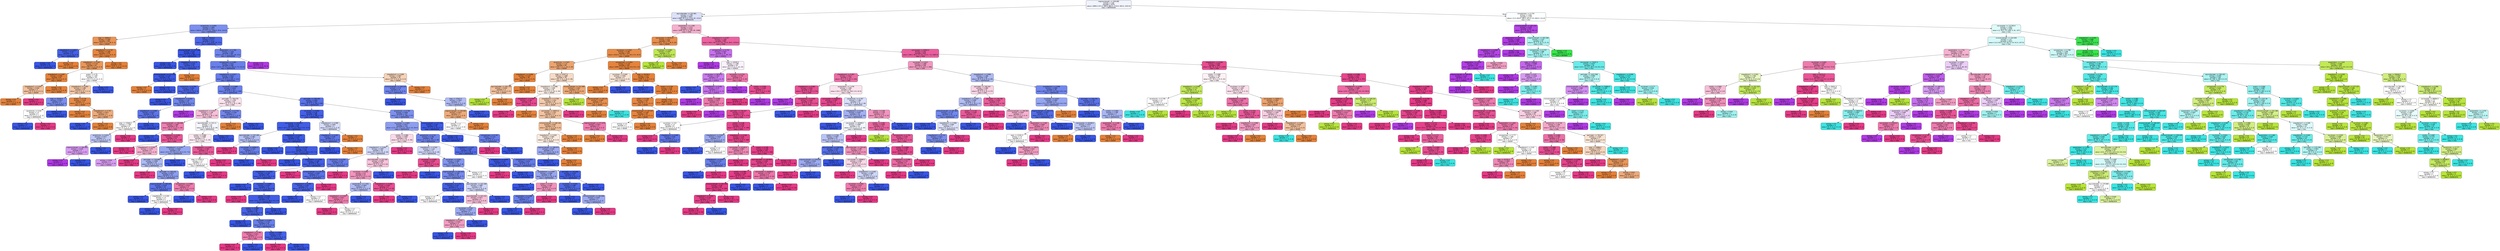 digraph Tree {
node [shape=box, style="filled, rounded", color="black", fontname="helvetica"] ;
edge [fontname="helvetica"] ;
0 [label="majoraxislength <= 329.085\nentropy = 2.66\nsamples = 4370\nvalue = [999.0, 671.0, 280.0, 884.0, 1723.0, 925.0, 1323.0]\nclass = DERMASON", fillcolor="#f1f3fd"] ;
1 [label="equivdiameter <= 222.961\nentropy = 1.759\nsamples = 2637\nvalue = [998, 55, 0, 9, 1723, 82, 1212]\nclass = DERMASON", fillcolor="#dce1fa"] ;
0 -> 1 [labeldistance=2.5, labelangle=45, headlabel="True"] ;
2 [label="eccentricity <= 0.655\nentropy = 1.094\nsamples = 1417\nvalue = [440.0, 0.0, 0.0, 0.0, 1594.0, 26.0, 114.0]\nclass = DERMASON", fillcolor="#7b8fee"] ;
1 -> 2 ;
3 [label="area <= 30904.0\nentropy = 0.595\nsamples = 305\nvalue = [413, 0, 0, 0, 59, 0, 3]\nclass = SEKER", fillcolor="#e99457"] ;
2 -> 3 ;
4 [label="shapefactor3 <= 0.824\nentropy = 0.337\nsamples = 27\nvalue = [3, 0, 0, 0, 45, 0, 0]\nclass = DERMASON", fillcolor="#4661e7"] ;
3 -> 4 ;
5 [label="entropy = 0.0\nsamples = 25\nvalue = [0, 0, 0, 0, 45, 0, 0]\nclass = DERMASON", fillcolor="#3956e5"] ;
4 -> 5 ;
6 [label="entropy = 0.0\nsamples = 2\nvalue = [3, 0, 0, 0, 0, 0, 0]\nclass = SEKER", fillcolor="#e58139"] ;
4 -> 6 ;
7 [label="shapefactor3 <= 0.797\nentropy = 0.268\nsamples = 278\nvalue = [410, 0, 0, 0, 14, 0, 3]\nclass = SEKER", fillcolor="#e68641"] ;
3 -> 7 ;
8 [label="shapefactor1 <= 0.007\nentropy = 0.716\nsamples = 81\nvalue = [95, 0, 0, 0, 14, 0, 3]\nclass = SEKER", fillcolor="#ea975b"] ;
7 -> 8 ;
9 [label="shapefactor4 <= 0.997\nentropy = 0.095\nsamples = 62\nvalue = [81, 0, 0, 0, 0, 0, 1]\nclass = SEKER", fillcolor="#e5833b"] ;
8 -> 9 ;
10 [label="shapefactor1 <= 0.007\nentropy = 0.918\nsamples = 3\nvalue = [2, 0, 0, 0, 0, 0, 1]\nclass = SEKER", fillcolor="#f2c09c"] ;
9 -> 10 ;
11 [label="entropy = 0.0\nsamples = 2\nvalue = [2, 0, 0, 0, 0, 0, 0]\nclass = SEKER", fillcolor="#e58139"] ;
10 -> 11 ;
12 [label="entropy = 0.0\nsamples = 1\nvalue = [0, 0, 0, 0, 0, 0, 1]\nclass = SIRA", fillcolor="#e53986"] ;
10 -> 12 ;
13 [label="entropy = 0.0\nsamples = 59\nvalue = [79, 0, 0, 0, 0, 0, 0]\nclass = SEKER", fillcolor="#e58139"] ;
9 -> 13 ;
14 [label="extent <= 0.79\nentropy = 1.287\nsamples = 19\nvalue = [14, 0, 0, 0, 14, 0, 2]\nclass = SEKER", fillcolor="#ffffff"] ;
8 -> 14 ;
15 [label="shapefactor4 <= 0.997\nentropy = 1.265\nsamples = 15\nvalue = [14, 0, 0, 0, 7, 0, 2]\nclass = SEKER", fillcolor="#f4c8a8"] ;
14 -> 15 ;
16 [label="area <= 33155.5\nentropy = 0.811\nsamples = 6\nvalue = [0, 0, 0, 0, 6, 0, 2]\nclass = DERMASON", fillcolor="#7b8eee"] ;
15 -> 16 ;
17 [label="eccentricity <= 0.64\nentropy = 1.0\nsamples = 3\nvalue = [0, 0, 0, 0, 2, 0, 2]\nclass = DERMASON", fillcolor="#ffffff"] ;
16 -> 17 ;
18 [label="entropy = 0.0\nsamples = 2\nvalue = [0, 0, 0, 0, 2, 0, 0]\nclass = DERMASON", fillcolor="#3956e5"] ;
17 -> 18 ;
19 [label="entropy = 0.0\nsamples = 1\nvalue = [0, 0, 0, 0, 0, 0, 2]\nclass = SIRA", fillcolor="#e53986"] ;
17 -> 19 ;
20 [label="entropy = 0.0\nsamples = 3\nvalue = [0, 0, 0, 0, 4, 0, 0]\nclass = DERMASON", fillcolor="#3956e5"] ;
16 -> 20 ;
21 [label="extent <= 0.778\nentropy = 0.353\nsamples = 9\nvalue = [14, 0, 0, 0, 1, 0, 0]\nclass = SEKER", fillcolor="#e78a47"] ;
15 -> 21 ;
22 [label="entropy = 0.0\nsamples = 5\nvalue = [11, 0, 0, 0, 0, 0, 0]\nclass = SEKER", fillcolor="#e58139"] ;
21 -> 22 ;
23 [label="shapefactor3 <= 0.757\nentropy = 0.811\nsamples = 4\nvalue = [3, 0, 0, 0, 1, 0, 0]\nclass = SEKER", fillcolor="#eeab7b"] ;
21 -> 23 ;
24 [label="entropy = 0.0\nsamples = 1\nvalue = [0, 0, 0, 0, 1, 0, 0]\nclass = DERMASON", fillcolor="#3956e5"] ;
23 -> 24 ;
25 [label="entropy = 0.0\nsamples = 3\nvalue = [3, 0, 0, 0, 0, 0, 0]\nclass = SEKER", fillcolor="#e58139"] ;
23 -> 25 ;
26 [label="entropy = 0.0\nsamples = 4\nvalue = [0, 0, 0, 0, 7, 0, 0]\nclass = DERMASON", fillcolor="#3956e5"] ;
14 -> 26 ;
27 [label="entropy = 0.0\nsamples = 197\nvalue = [315, 0, 0, 0, 0, 0, 0]\nclass = SEKER", fillcolor="#e58139"] ;
7 -> 27 ;
28 [label="area <= 33619.5\nentropy = 0.577\nsamples = 1112\nvalue = [27, 0, 0, 0, 1535, 26, 111]\nclass = DERMASON", fillcolor="#4d67e8"] ;
2 -> 28 ;
29 [label="minoraxislength <= 171.186\nentropy = 0.03\nsamples = 652\nvalue = [3, 0, 0, 0, 984, 0, 0]\nclass = DERMASON", fillcolor="#3a57e5"] ;
28 -> 29 ;
30 [label="entropy = 0.0\nsamples = 619\nvalue = [0, 0, 0, 0, 931, 0, 0]\nclass = DERMASON", fillcolor="#3956e5"] ;
29 -> 30 ;
31 [label="shapefactor3 <= 0.75\nentropy = 0.301\nsamples = 33\nvalue = [3, 0, 0, 0, 53, 0, 0]\nclass = DERMASON", fillcolor="#4460e6"] ;
29 -> 31 ;
32 [label="minoraxislength <= 171.216\nentropy = 0.133\nsamples = 32\nvalue = [1, 0, 0, 0, 53, 0, 0]\nclass = DERMASON", fillcolor="#3d59e5"] ;
31 -> 32 ;
33 [label="entropy = 0.0\nsamples = 1\nvalue = [1, 0, 0, 0, 0, 0, 0]\nclass = SEKER", fillcolor="#e58139"] ;
32 -> 33 ;
34 [label="entropy = 0.0\nsamples = 31\nvalue = [0, 0, 0, 0, 53, 0, 0]\nclass = DERMASON", fillcolor="#3956e5"] ;
32 -> 34 ;
35 [label="entropy = 0.0\nsamples = 1\nvalue = [2, 0, 0, 0, 0, 0, 0]\nclass = SEKER", fillcolor="#e58139"] ;
31 -> 35 ;
36 [label="aspectration <= 1.769\nentropy = 1.043\nsamples = 460\nvalue = [24, 0, 0, 0, 551, 26, 111]\nclass = DERMASON", fillcolor="#6e83ec"] ;
28 -> 36 ;
37 [label="compactness <= 0.861\nentropy = 0.921\nsamples = 446\nvalue = [24.0, 0.0, 0.0, 0.0, 551.0, 7.0, 111.0]\nclass = DERMASON", fillcolor="#697feb"] ;
36 -> 37 ;
38 [label="shapefactor3 <= 0.617\nentropy = 0.813\nsamples = 430\nvalue = [7, 0, 0, 0, 540, 7, 111]\nclass = DERMASON", fillcolor="#667ceb"] ;
37 -> 38 ;
39 [label="eccentricity <= 0.799\nentropy = 0.559\nsamples = 53\nvalue = [0, 0, 0, 0, 73, 5, 3]\nclass = DERMASON", fillcolor="#4e68e8"] ;
38 -> 39 ;
40 [label="entropy = 0.0\nsamples = 32\nvalue = [0, 0, 0, 0, 48, 0, 0]\nclass = DERMASON", fillcolor="#3956e5"] ;
39 -> 40 ;
41 [label="shapefactor2 <= 0.002\nentropy = 1.03\nsamples = 21\nvalue = [0, 0, 0, 0, 25, 5, 3]\nclass = DERMASON", fillcolor="#7286ec"] ;
39 -> 41 ;
42 [label="shapefactor4 <= 0.994\nentropy = 0.812\nsamples = 20\nvalue = [0, 0, 0, 0, 25, 2, 3]\nclass = DERMASON", fillcolor="#5e75ea"] ;
41 -> 42 ;
43 [label="area <= 37606.0\nentropy = 1.561\nsamples = 6\nvalue = [0, 0, 0, 0, 3, 2, 3]\nclass = DERMASON", fillcolor="#ffffff"] ;
42 -> 43 ;
44 [label="eccentricity <= 0.819\nentropy = 0.971\nsamples = 4\nvalue = [0, 0, 0, 0, 3, 2, 0]\nclass = DERMASON", fillcolor="#bdc7f6"] ;
43 -> 44 ;
45 [label="majoraxislength <= 284.682\nentropy = 0.918\nsamples = 3\nvalue = [0, 0, 0, 0, 1, 2, 0]\nclass = HOROZ", fillcolor="#d89cf2"] ;
44 -> 45 ;
46 [label="entropy = 0.0\nsamples = 2\nvalue = [0, 0, 0, 0, 0, 2, 0]\nclass = HOROZ", fillcolor="#b139e5"] ;
45 -> 46 ;
47 [label="entropy = 0.0\nsamples = 1\nvalue = [0, 0, 0, 0, 1, 0, 0]\nclass = DERMASON", fillcolor="#3956e5"] ;
45 -> 47 ;
48 [label="entropy = 0.0\nsamples = 1\nvalue = [0, 0, 0, 0, 2, 0, 0]\nclass = DERMASON", fillcolor="#3956e5"] ;
44 -> 48 ;
49 [label="entropy = 0.0\nsamples = 2\nvalue = [0, 0, 0, 0, 0, 0, 3]\nclass = SIRA", fillcolor="#e53986"] ;
43 -> 49 ;
50 [label="entropy = 0.0\nsamples = 14\nvalue = [0, 0, 0, 0, 22, 0, 0]\nclass = DERMASON", fillcolor="#3956e5"] ;
42 -> 50 ;
51 [label="entropy = 0.0\nsamples = 1\nvalue = [0, 0, 0, 0, 0, 3, 0]\nclass = HOROZ", fillcolor="#b139e5"] ;
41 -> 51 ;
52 [label="roundness <= 0.888\nentropy = 0.813\nsamples = 377\nvalue = [7, 0, 0, 0, 467, 2, 108]\nclass = DERMASON", fillcolor="#6a80eb"] ;
38 -> 52 ;
53 [label="perimeter <= 750.478\nentropy = 1.293\nsamples = 54\nvalue = [2, 0, 0, 0, 33, 2, 39]\nclass = SIRA", fillcolor="#fbe3ee"] ;
52 -> 53 ;
54 [label="shapefactor3 <= 0.637\nentropy = 1.136\nsamples = 47\nvalue = [0, 0, 0, 0, 26, 2, 39]\nclass = SIRA", fillcolor="#f7c0d9"] ;
53 -> 54 ;
55 [label="minoraxislength <= 166.698\nentropy = 1.095\nsamples = 18\nvalue = [0, 0, 0, 0, 6, 2, 20]\nclass = SIRA", fillcolor="#ee81b2"] ;
54 -> 55 ;
56 [label="entropy = 0.0\nsamples = 3\nvalue = [0, 0, 0, 0, 5, 0, 0]\nclass = DERMASON", fillcolor="#3956e5"] ;
55 -> 56 ;
57 [label="shapefactor2 <= 0.002\nentropy = 0.678\nsamples = 15\nvalue = [0, 0, 0, 0, 1, 2, 20]\nclass = SIRA", fillcolor="#e95597"] ;
55 -> 57 ;
58 [label="entropy = 0.0\nsamples = 10\nvalue = [0, 0, 0, 0, 0, 0, 16]\nclass = SIRA", fillcolor="#e53986"] ;
57 -> 58 ;
59 [label="shapefactor2 <= 0.002\nentropy = 1.379\nsamples = 5\nvalue = [0, 0, 0, 0, 1, 2, 4]\nclass = SIRA", fillcolor="#f5b0cf"] ;
57 -> 59 ;
60 [label="entropy = 0.918\nsamples = 2\nvalue = [0, 0, 0, 0, 1, 2, 0]\nclass = HOROZ", fillcolor="#d89cf2"] ;
59 -> 60 ;
61 [label="entropy = 0.0\nsamples = 3\nvalue = [0, 0, 0, 0, 0, 0, 4]\nclass = SIRA", fillcolor="#e53986"] ;
59 -> 61 ;
62 [label="equivdiameter <= 222.11\nentropy = 1.0\nsamples = 29\nvalue = [0, 0, 0, 0, 20, 0, 19]\nclass = DERMASON", fillcolor="#f5f7fe"] ;
54 -> 62 ;
63 [label="solidity <= 0.986\nentropy = 0.998\nsamples = 27\nvalue = [0, 0, 0, 0, 17, 0, 19]\nclass = SIRA", fillcolor="#fceaf2"] ;
62 -> 63 ;
64 [label="shapefactor1 <= 0.007\nentropy = 0.902\nsamples = 19\nvalue = [0.0, 0.0, 0.0, 0.0, 15.0, 0.0, 7.0]\nclass = DERMASON", fillcolor="#95a5f1"] ;
63 -> 64 ;
65 [label="perimeter <= 716.689\nentropy = 0.949\nsamples = 16\nvalue = [0, 0, 0, 0, 12, 0, 7]\nclass = DERMASON", fillcolor="#acb9f4"] ;
64 -> 65 ;
66 [label="entropy = 0.0\nsamples = 2\nvalue = [0, 0, 0, 0, 0, 0, 2]\nclass = SIRA", fillcolor="#e53986"] ;
65 -> 66 ;
67 [label="perimeter <= 739.225\nentropy = 0.874\nsamples = 14\nvalue = [0, 0, 0, 0, 12, 0, 5]\nclass = DERMASON", fillcolor="#8b9cf0"] ;
65 -> 67 ;
68 [label="majoraxislength <= 269.205\nentropy = 0.619\nsamples = 10\nvalue = [0, 0, 0, 0, 11, 0, 2]\nclass = DERMASON", fillcolor="#5d75ea"] ;
67 -> 68 ;
69 [label="entropy = 0.0\nsamples = 6\nvalue = [0, 0, 0, 0, 9, 0, 0]\nclass = DERMASON", fillcolor="#3956e5"] ;
68 -> 69 ;
70 [label="shapefactor2 <= 0.002\nentropy = 1.0\nsamples = 4\nvalue = [0, 0, 0, 0, 2, 0, 2]\nclass = DERMASON", fillcolor="#ffffff"] ;
68 -> 70 ;
71 [label="entropy = 0.0\nsamples = 2\nvalue = [0, 0, 0, 0, 2, 0, 0]\nclass = DERMASON", fillcolor="#3956e5"] ;
70 -> 71 ;
72 [label="entropy = 0.0\nsamples = 2\nvalue = [0, 0, 0, 0, 0, 0, 2]\nclass = SIRA", fillcolor="#e53986"] ;
70 -> 72 ;
73 [label="compactness <= 0.805\nentropy = 0.811\nsamples = 4\nvalue = [0, 0, 0, 0, 1, 0, 3]\nclass = SIRA", fillcolor="#ee7bae"] ;
67 -> 73 ;
74 [label="entropy = 0.0\nsamples = 1\nvalue = [0, 0, 0, 0, 1, 0, 0]\nclass = DERMASON", fillcolor="#3956e5"] ;
73 -> 74 ;
75 [label="entropy = 0.0\nsamples = 3\nvalue = [0, 0, 0, 0, 0, 0, 3]\nclass = SIRA", fillcolor="#e53986"] ;
73 -> 75 ;
76 [label="entropy = 0.0\nsamples = 3\nvalue = [0, 0, 0, 0, 3, 0, 0]\nclass = DERMASON", fillcolor="#3956e5"] ;
64 -> 76 ;
77 [label="shapefactor1 <= 0.007\nentropy = 0.592\nsamples = 8\nvalue = [0, 0, 0, 0, 2, 0, 12]\nclass = SIRA", fillcolor="#e95a9a"] ;
63 -> 77 ;
78 [label="area <= 37914.0\nentropy = 1.0\nsamples = 3\nvalue = [0, 0, 0, 0, 2, 0, 2]\nclass = DERMASON", fillcolor="#ffffff"] ;
77 -> 78 ;
79 [label="entropy = 0.0\nsamples = 1\nvalue = [0, 0, 0, 0, 2, 0, 0]\nclass = DERMASON", fillcolor="#3956e5"] ;
78 -> 79 ;
80 [label="entropy = 0.0\nsamples = 2\nvalue = [0, 0, 0, 0, 0, 0, 2]\nclass = SIRA", fillcolor="#e53986"] ;
78 -> 80 ;
81 [label="entropy = 0.0\nsamples = 5\nvalue = [0, 0, 0, 0, 0, 0, 10]\nclass = SIRA", fillcolor="#e53986"] ;
77 -> 81 ;
82 [label="entropy = 0.0\nsamples = 2\nvalue = [0, 0, 0, 0, 3, 0, 0]\nclass = DERMASON", fillcolor="#3956e5"] ;
62 -> 82 ;
83 [label="eccentricity <= 0.718\nentropy = 0.764\nsamples = 7\nvalue = [2, 0, 0, 0, 7, 0, 0]\nclass = DERMASON", fillcolor="#7286ec"] ;
53 -> 83 ;
84 [label="entropy = 0.0\nsamples = 1\nvalue = [2, 0, 0, 0, 0, 0, 0]\nclass = SEKER", fillcolor="#e58139"] ;
83 -> 84 ;
85 [label="entropy = 0.0\nsamples = 6\nvalue = [0, 0, 0, 0, 7, 0, 0]\nclass = DERMASON", fillcolor="#3956e5"] ;
83 -> 85 ;
86 [label="perimeter <= 709.355\nentropy = 0.651\nsamples = 323\nvalue = [5, 0, 0, 0, 434, 0, 69]\nclass = DERMASON", fillcolor="#5a72e9"] ;
52 -> 86 ;
87 [label="roundness <= 0.943\nentropy = 0.36\nsamples = 186\nvalue = [4, 0, 0, 0, 266, 0, 12]\nclass = DERMASON", fillcolor="#4560e7"] ;
86 -> 87 ;
88 [label="convexarea <= 34106.5\nentropy = 0.26\nsamples = 181\nvalue = [0.0, 0.0, 0.0, 0.0, 261.0, 0.0, 12.0]\nclass = DERMASON", fillcolor="#425ee6"] ;
87 -> 88 ;
89 [label="equivdiameter <= 207.092\nentropy = 0.961\nsamples = 9\nvalue = [0, 0, 0, 0, 8, 0, 5]\nclass = DERMASON", fillcolor="#b5c0f5"] ;
88 -> 89 ;
90 [label="entropy = 0.0\nsamples = 2\nvalue = [0, 0, 0, 0, 0, 0, 3]\nclass = SIRA", fillcolor="#e53986"] ;
89 -> 90 ;
91 [label="convexarea <= 34092.0\nentropy = 0.722\nsamples = 7\nvalue = [0, 0, 0, 0, 8, 0, 2]\nclass = DERMASON", fillcolor="#6a80ec"] ;
89 -> 91 ;
92 [label="entropy = 0.0\nsamples = 6\nvalue = [0, 0, 0, 0, 8, 0, 0]\nclass = DERMASON", fillcolor="#3956e5"] ;
91 -> 92 ;
93 [label="entropy = 0.0\nsamples = 1\nvalue = [0, 0, 0, 0, 0, 0, 2]\nclass = SIRA", fillcolor="#e53986"] ;
91 -> 93 ;
94 [label="shapefactor2 <= 0.002\nentropy = 0.179\nsamples = 172\nvalue = [0, 0, 0, 0, 253, 0, 7]\nclass = DERMASON", fillcolor="#3e5be6"] ;
88 -> 94 ;
95 [label="entropy = 0.0\nsamples = 47\nvalue = [0, 0, 0, 0, 73, 0, 0]\nclass = DERMASON", fillcolor="#3956e5"] ;
94 -> 95 ;
96 [label="extent <= 0.729\nentropy = 0.23\nsamples = 125\nvalue = [0.0, 0.0, 0.0, 0.0, 180.0, 0.0, 7.0]\nclass = DERMASON", fillcolor="#415de6"] ;
94 -> 96 ;
97 [label="entropy = 0.0\nsamples = 29\nvalue = [0, 0, 0, 0, 46, 0, 0]\nclass = DERMASON", fillcolor="#3956e5"] ;
96 -> 97 ;
98 [label="aspectration <= 1.523\nentropy = 0.285\nsamples = 96\nvalue = [0, 0, 0, 0, 134, 0, 7]\nclass = DERMASON", fillcolor="#435fe6"] ;
96 -> 98 ;
99 [label="shapefactor2 <= 0.002\nentropy = 0.255\nsamples = 95\nvalue = [0, 0, 0, 0, 134, 0, 6]\nclass = DERMASON", fillcolor="#425ee6"] ;
98 -> 99 ;
100 [label="entropy = 0.0\nsamples = 23\nvalue = [0, 0, 0, 0, 35, 0, 0]\nclass = DERMASON", fillcolor="#3956e5"] ;
99 -> 100 ;
101 [label="roundness <= 0.896\nentropy = 0.316\nsamples = 72\nvalue = [0, 0, 0, 0, 99, 0, 6]\nclass = DERMASON", fillcolor="#4560e7"] ;
99 -> 101 ;
102 [label="entropy = 0.0\nsamples = 2\nvalue = [0, 0, 0, 0, 0, 0, 2]\nclass = SIRA", fillcolor="#e53986"] ;
101 -> 102 ;
103 [label="solidity <= 0.99\nentropy = 0.237\nsamples = 70\nvalue = [0.0, 0.0, 0.0, 0.0, 99.0, 0.0, 4.0]\nclass = DERMASON", fillcolor="#415de6"] ;
101 -> 103 ;
104 [label="solidity <= 0.989\nentropy = 0.381\nsamples = 39\nvalue = [0, 0, 0, 0, 50, 0, 4]\nclass = DERMASON", fillcolor="#4964e7"] ;
103 -> 104 ;
105 [label="entropy = 0.0\nsamples = 23\nvalue = [0, 0, 0, 0, 33, 0, 0]\nclass = DERMASON", fillcolor="#3956e5"] ;
104 -> 105 ;
106 [label="roundness <= 0.918\nentropy = 0.702\nsamples = 16\nvalue = [0, 0, 0, 0, 17, 0, 4]\nclass = DERMASON", fillcolor="#687eeb"] ;
104 -> 106 ;
107 [label="shapefactor3 <= 0.705\nentropy = 0.811\nsamples = 4\nvalue = [0, 0, 0, 0, 1, 0, 3]\nclass = SIRA", fillcolor="#ee7bae"] ;
106 -> 107 ;
108 [label="entropy = 0.0\nsamples = 3\nvalue = [0, 0, 0, 0, 0, 0, 3]\nclass = SIRA", fillcolor="#e53986"] ;
107 -> 108 ;
109 [label="entropy = 0.0\nsamples = 1\nvalue = [0, 0, 0, 0, 1, 0, 0]\nclass = DERMASON", fillcolor="#3956e5"] ;
107 -> 109 ;
110 [label="solidity <= 0.989\nentropy = 0.323\nsamples = 12\nvalue = [0, 0, 0, 0, 16, 0, 1]\nclass = DERMASON", fillcolor="#4561e7"] ;
106 -> 110 ;
111 [label="entropy = 0.0\nsamples = 1\nvalue = [0, 0, 0, 0, 0, 0, 1]\nclass = SIRA", fillcolor="#e53986"] ;
110 -> 111 ;
112 [label="entropy = 0.0\nsamples = 11\nvalue = [0, 0, 0, 0, 16, 0, 0]\nclass = DERMASON", fillcolor="#3956e5"] ;
110 -> 112 ;
113 [label="entropy = 0.0\nsamples = 31\nvalue = [0, 0, 0, 0, 49, 0, 0]\nclass = DERMASON", fillcolor="#3956e5"] ;
103 -> 113 ;
114 [label="entropy = 0.0\nsamples = 1\nvalue = [0, 0, 0, 0, 0, 0, 1]\nclass = SIRA", fillcolor="#e53986"] ;
98 -> 114 ;
115 [label="shapefactor4 <= 0.999\nentropy = 0.991\nsamples = 5\nvalue = [4, 0, 0, 0, 5, 0, 0]\nclass = DERMASON", fillcolor="#d7ddfa"] ;
87 -> 115 ;
116 [label="shapefactor1 <= 0.007\nentropy = 0.65\nsamples = 4\nvalue = [1, 0, 0, 0, 5, 0, 0]\nclass = DERMASON", fillcolor="#6178ea"] ;
115 -> 116 ;
117 [label="entropy = 0.0\nsamples = 3\nvalue = [0, 0, 0, 0, 5, 0, 0]\nclass = DERMASON", fillcolor="#3956e5"] ;
116 -> 117 ;
118 [label="entropy = 0.0\nsamples = 1\nvalue = [1, 0, 0, 0, 0, 0, 0]\nclass = SEKER", fillcolor="#e58139"] ;
116 -> 118 ;
119 [label="entropy = 0.0\nsamples = 1\nvalue = [3, 0, 0, 0, 0, 0, 0]\nclass = SEKER", fillcolor="#e58139"] ;
115 -> 119 ;
120 [label="eccentricity <= 0.766\nentropy = 0.854\nsamples = 137\nvalue = [1, 0, 0, 0, 168, 0, 57]\nclass = DERMASON", fillcolor="#7d90ee"] ;
86 -> 120 ;
121 [label="roundness <= 0.903\nentropy = 0.917\nsamples = 118\nvalue = [1.0, 0.0, 0.0, 0.0, 134.0, 0.0, 56.0]\nclass = DERMASON", fillcolor="#8d9df0"] ;
120 -> 121 ;
122 [label="solidity <= 0.989\nentropy = 0.992\nsamples = 32\nvalue = [0, 0, 0, 0, 21, 0, 26]\nclass = SIRA", fillcolor="#fad9e8"] ;
121 -> 122 ;
123 [label="shapefactor3 <= 0.654\nentropy = 0.987\nsamples = 26\nvalue = [0, 0, 0, 0, 21, 0, 16]\nclass = DERMASON", fillcolor="#d0d7f9"] ;
122 -> 123 ;
124 [label="eccentricity <= 0.764\nentropy = 0.722\nsamples = 10\nvalue = [0, 0, 0, 0, 12, 0, 3]\nclass = DERMASON", fillcolor="#6a80ec"] ;
123 -> 124 ;
125 [label="minoraxislength <= 179.713\nentropy = 0.592\nsamples = 9\nvalue = [0, 0, 0, 0, 12, 0, 2]\nclass = DERMASON", fillcolor="#5a72e9"] ;
124 -> 125 ;
126 [label="shapefactor4 <= 0.997\nentropy = 0.391\nsamples = 8\nvalue = [0, 0, 0, 0, 12, 0, 1]\nclass = DERMASON", fillcolor="#4964e7"] ;
125 -> 126 ;
127 [label="entropy = 0.0\nsamples = 6\nvalue = [0, 0, 0, 0, 11, 0, 0]\nclass = DERMASON", fillcolor="#3956e5"] ;
126 -> 127 ;
128 [label="entropy = 1.0\nsamples = 2\nvalue = [0, 0, 0, 0, 1, 0, 1]\nclass = DERMASON", fillcolor="#ffffff"] ;
126 -> 128 ;
129 [label="entropy = 0.0\nsamples = 1\nvalue = [0, 0, 0, 0, 0, 0, 1]\nclass = SIRA", fillcolor="#e53986"] ;
125 -> 129 ;
130 [label="entropy = 0.0\nsamples = 1\nvalue = [0, 0, 0, 0, 0, 0, 1]\nclass = SIRA", fillcolor="#e53986"] ;
124 -> 130 ;
131 [label="equivdiameter <= 222.082\nentropy = 0.976\nsamples = 16\nvalue = [0, 0, 0, 0, 9, 0, 13]\nclass = SIRA", fillcolor="#f7c2da"] ;
123 -> 131 ;
132 [label="roundness <= 0.893\nentropy = 0.9\nsamples = 14\nvalue = [0, 0, 0, 0, 6, 0, 13]\nclass = SIRA", fillcolor="#f194be"] ;
131 -> 132 ;
133 [label="aspectration <= 1.501\nentropy = 0.954\nsamples = 6\nvalue = [0, 0, 0, 0, 5, 0, 3]\nclass = DERMASON", fillcolor="#b0bbf5"] ;
132 -> 133 ;
134 [label="shapefactor1 <= 0.007\nentropy = 0.811\nsamples = 4\nvalue = [0, 0, 0, 0, 1, 0, 3]\nclass = SIRA", fillcolor="#ee7bae"] ;
133 -> 134 ;
135 [label="entropy = 0.0\nsamples = 2\nvalue = [0, 0, 0, 0, 0, 0, 2]\nclass = SIRA", fillcolor="#e53986"] ;
134 -> 135 ;
136 [label="entropy = 1.0\nsamples = 2\nvalue = [0, 0, 0, 0, 1, 0, 1]\nclass = DERMASON", fillcolor="#ffffff"] ;
134 -> 136 ;
137 [label="entropy = 0.0\nsamples = 2\nvalue = [0, 0, 0, 0, 4, 0, 0]\nclass = DERMASON", fillcolor="#3956e5"] ;
133 -> 137 ;
138 [label="shapefactor2 <= 0.002\nentropy = 0.439\nsamples = 8\nvalue = [0, 0, 0, 0, 1, 0, 10]\nclass = SIRA", fillcolor="#e84d92"] ;
132 -> 138 ;
139 [label="entropy = 0.0\nsamples = 7\nvalue = [0, 0, 0, 0, 0, 0, 10]\nclass = SIRA", fillcolor="#e53986"] ;
138 -> 139 ;
140 [label="entropy = 0.0\nsamples = 1\nvalue = [0, 0, 0, 0, 1, 0, 0]\nclass = DERMASON", fillcolor="#3956e5"] ;
138 -> 140 ;
141 [label="entropy = 0.0\nsamples = 2\nvalue = [0, 0, 0, 0, 3, 0, 0]\nclass = DERMASON", fillcolor="#3956e5"] ;
131 -> 141 ;
142 [label="entropy = 0.0\nsamples = 6\nvalue = [0, 0, 0, 0, 0, 0, 10]\nclass = SIRA", fillcolor="#e53986"] ;
122 -> 142 ;
143 [label="eccentricity <= 0.721\nentropy = 0.796\nsamples = 86\nvalue = [1, 0, 0, 0, 113, 0, 30]\nclass = DERMASON", fillcolor="#6f84ec"] ;
121 -> 143 ;
144 [label="shapefactor2 <= 0.002\nentropy = 1.122\nsamples = 27\nvalue = [1, 0, 0, 0, 24, 0, 18]\nclass = DERMASON", fillcolor="#cfd6f9"] ;
143 -> 144 ;
145 [label="roundness <= 0.928\nentropy = 0.439\nsamples = 6\nvalue = [0, 0, 0, 0, 1, 0, 10]\nclass = SIRA", fillcolor="#e84d92"] ;
144 -> 145 ;
146 [label="entropy = 0.0\nsamples = 5\nvalue = [0, 0, 0, 0, 0, 0, 10]\nclass = SIRA", fillcolor="#e53986"] ;
145 -> 146 ;
147 [label="entropy = 0.0\nsamples = 1\nvalue = [0, 0, 0, 0, 1, 0, 0]\nclass = DERMASON", fillcolor="#3956e5"] ;
145 -> 147 ;
148 [label="roundness <= 0.942\nentropy = 0.999\nsamples = 21\nvalue = [1, 0, 0, 0, 23, 0, 8]\nclass = DERMASON", fillcolor="#8395ef"] ;
144 -> 148 ;
149 [label="majoraxislength <= 261.642\nentropy = 0.784\nsamples = 19\nvalue = [0, 0, 0, 0, 23, 0, 7]\nclass = DERMASON", fillcolor="#7589ed"] ;
148 -> 149 ;
150 [label="aspectration <= 1.371\nentropy = 0.337\nsamples = 9\nvalue = [0, 0, 0, 0, 15, 0, 1]\nclass = DERMASON", fillcolor="#4661e7"] ;
149 -> 150 ;
151 [label="entropy = 1.0\nsamples = 2\nvalue = [0, 0, 0, 0, 1, 0, 1]\nclass = DERMASON", fillcolor="#ffffff"] ;
150 -> 151 ;
152 [label="entropy = 0.0\nsamples = 7\nvalue = [0, 0, 0, 0, 14, 0, 0]\nclass = DERMASON", fillcolor="#3956e5"] ;
150 -> 152 ;
153 [label="equivdiameter <= 222.308\nentropy = 0.985\nsamples = 10\nvalue = [0, 0, 0, 0, 8, 0, 6]\nclass = DERMASON", fillcolor="#ced5f8"] ;
149 -> 153 ;
154 [label="equivdiameter <= 221.231\nentropy = 0.971\nsamples = 8\nvalue = [0, 0, 0, 0, 4, 0, 6]\nclass = SIRA", fillcolor="#f6bdd7"] ;
153 -> 154 ;
155 [label="roundness <= 0.92\nentropy = 0.918\nsamples = 5\nvalue = [0, 0, 0, 0, 4, 0, 2]\nclass = DERMASON", fillcolor="#9caaf2"] ;
154 -> 155 ;
156 [label="shapefactor1 <= 0.007\nentropy = 0.918\nsamples = 3\nvalue = [0, 0, 0, 0, 1, 0, 2]\nclass = SIRA", fillcolor="#f29cc2"] ;
155 -> 156 ;
157 [label="entropy = 0.0\nsamples = 1\nvalue = [0, 0, 0, 0, 1, 0, 0]\nclass = DERMASON", fillcolor="#3956e5"] ;
156 -> 157 ;
158 [label="entropy = 0.0\nsamples = 2\nvalue = [0, 0, 0, 0, 0, 0, 2]\nclass = SIRA", fillcolor="#e53986"] ;
156 -> 158 ;
159 [label="entropy = 0.0\nsamples = 2\nvalue = [0, 0, 0, 0, 3, 0, 0]\nclass = DERMASON", fillcolor="#3956e5"] ;
155 -> 159 ;
160 [label="entropy = 0.0\nsamples = 3\nvalue = [0, 0, 0, 0, 0, 0, 4]\nclass = SIRA", fillcolor="#e53986"] ;
154 -> 160 ;
161 [label="entropy = 0.0\nsamples = 2\nvalue = [0, 0, 0, 0, 4, 0, 0]\nclass = DERMASON", fillcolor="#3956e5"] ;
153 -> 161 ;
162 [label="entropy = 1.0\nsamples = 2\nvalue = [1, 0, 0, 0, 0, 0, 1]\nclass = SEKER", fillcolor="#ffffff"] ;
148 -> 162 ;
163 [label="shapefactor3 <= 0.67\nentropy = 0.526\nsamples = 59\nvalue = [0, 0, 0, 0, 89, 0, 12]\nclass = DERMASON", fillcolor="#546de9"] ;
143 -> 163 ;
164 [label="shapefactor3 <= 0.643\nentropy = 0.172\nsamples = 22\nvalue = [0, 0, 0, 0, 38, 0, 1]\nclass = DERMASON", fillcolor="#3e5ae6"] ;
163 -> 164 ;
165 [label="entropy = 0.0\nsamples = 1\nvalue = [0, 0, 0, 0, 0, 0, 1]\nclass = SIRA", fillcolor="#e53986"] ;
164 -> 165 ;
166 [label="entropy = 0.0\nsamples = 21\nvalue = [0, 0, 0, 0, 38, 0, 0]\nclass = DERMASON", fillcolor="#3956e5"] ;
164 -> 166 ;
167 [label="compactness <= 0.824\nentropy = 0.674\nsamples = 37\nvalue = [0, 0, 0, 0, 51, 0, 11]\nclass = DERMASON", fillcolor="#647aeb"] ;
163 -> 167 ;
168 [label="shapefactor4 <= 0.997\nentropy = 0.906\nsamples = 16\nvalue = [0, 0, 0, 0, 19, 0, 9]\nclass = DERMASON", fillcolor="#97a6f1"] ;
167 -> 168 ;
169 [label="entropy = 0.0\nsamples = 7\nvalue = [0, 0, 0, 0, 15, 0, 0]\nclass = DERMASON", fillcolor="#3956e5"] ;
168 -> 169 ;
170 [label="extent <= 0.775\nentropy = 0.89\nsamples = 9\nvalue = [0, 0, 0, 0, 4, 0, 9]\nclass = SIRA", fillcolor="#f191bc"] ;
168 -> 170 ;
171 [label="aspectration <= 1.489\nentropy = 0.722\nsamples = 4\nvalue = [0, 0, 0, 0, 4, 0, 1]\nclass = DERMASON", fillcolor="#6a80ec"] ;
170 -> 171 ;
172 [label="entropy = 0.0\nsamples = 3\nvalue = [0, 0, 0, 0, 4, 0, 0]\nclass = DERMASON", fillcolor="#3956e5"] ;
171 -> 172 ;
173 [label="entropy = 0.0\nsamples = 1\nvalue = [0, 0, 0, 0, 0, 0, 1]\nclass = SIRA", fillcolor="#e53986"] ;
171 -> 173 ;
174 [label="entropy = 0.0\nsamples = 5\nvalue = [0, 0, 0, 0, 0, 0, 8]\nclass = SIRA", fillcolor="#e53986"] ;
170 -> 174 ;
175 [label="perimeter <= 722.858\nentropy = 0.323\nsamples = 21\nvalue = [0, 0, 0, 0, 32, 0, 2]\nclass = DERMASON", fillcolor="#4561e7"] ;
167 -> 175 ;
176 [label="roundness <= 0.926\nentropy = 0.485\nsamples = 13\nvalue = [0, 0, 0, 0, 17, 0, 2]\nclass = DERMASON", fillcolor="#506ae8"] ;
175 -> 176 ;
177 [label="entropy = 0.0\nsamples = 8\nvalue = [0, 0, 0, 0, 13, 0, 0]\nclass = DERMASON", fillcolor="#3956e5"] ;
176 -> 177 ;
178 [label="minoraxislength <= 182.806\nentropy = 0.918\nsamples = 5\nvalue = [0, 0, 0, 0, 4, 0, 2]\nclass = DERMASON", fillcolor="#9caaf2"] ;
176 -> 178 ;
179 [label="entropy = 0.0\nsamples = 3\nvalue = [0, 0, 0, 0, 4, 0, 0]\nclass = DERMASON", fillcolor="#3956e5"] ;
178 -> 179 ;
180 [label="entropy = 0.0\nsamples = 2\nvalue = [0, 0, 0, 0, 0, 0, 2]\nclass = SIRA", fillcolor="#e53986"] ;
178 -> 180 ;
181 [label="entropy = 0.0\nsamples = 8\nvalue = [0, 0, 0, 0, 15, 0, 0]\nclass = DERMASON", fillcolor="#3956e5"] ;
175 -> 181 ;
182 [label="minoraxislength <= 177.701\nentropy = 0.187\nsamples = 19\nvalue = [0, 0, 0, 0, 34, 0, 1]\nclass = DERMASON", fillcolor="#3f5be6"] ;
120 -> 182 ;
183 [label="entropy = 0.0\nsamples = 16\nvalue = [0, 0, 0, 0, 30, 0, 0]\nclass = DERMASON", fillcolor="#3956e5"] ;
182 -> 183 ;
184 [label="compactness <= 0.797\nentropy = 0.722\nsamples = 3\nvalue = [0, 0, 0, 0, 4, 0, 1]\nclass = DERMASON", fillcolor="#6a80ec"] ;
182 -> 184 ;
185 [label="entropy = 0.0\nsamples = 1\nvalue = [0, 0, 0, 0, 0, 0, 1]\nclass = SIRA", fillcolor="#e53986"] ;
184 -> 185 ;
186 [label="entropy = 0.0\nsamples = 2\nvalue = [0, 0, 0, 0, 4, 0, 0]\nclass = DERMASON", fillcolor="#3956e5"] ;
184 -> 186 ;
187 [label="shapefactor4 <= 0.999\nentropy = 0.967\nsamples = 16\nvalue = [17, 0, 0, 0, 11, 0, 0]\nclass = SEKER", fillcolor="#f6d3b9"] ;
37 -> 187 ;
188 [label="minoraxislength <= 184.225\nentropy = 0.75\nsamples = 9\nvalue = [3, 0, 0, 0, 11, 0, 0]\nclass = DERMASON", fillcolor="#6f84ec"] ;
187 -> 188 ;
189 [label="entropy = 0.0\nsamples = 4\nvalue = [0, 0, 0, 0, 6, 0, 0]\nclass = DERMASON", fillcolor="#3956e5"] ;
188 -> 189 ;
190 [label="area <= 37507.0\nentropy = 0.954\nsamples = 5\nvalue = [3, 0, 0, 0, 5, 0, 0]\nclass = DERMASON", fillcolor="#b0bbf5"] ;
188 -> 190 ;
191 [label="majoraxislength <= 250.962\nentropy = 0.811\nsamples = 4\nvalue = [3, 0, 0, 0, 1, 0, 0]\nclass = SEKER", fillcolor="#eeab7b"] ;
190 -> 191 ;
192 [label="entropy = 1.0\nsamples = 2\nvalue = [1, 0, 0, 0, 1, 0, 0]\nclass = SEKER", fillcolor="#ffffff"] ;
191 -> 192 ;
193 [label="entropy = 0.0\nsamples = 2\nvalue = [2, 0, 0, 0, 0, 0, 0]\nclass = SEKER", fillcolor="#e58139"] ;
191 -> 193 ;
194 [label="entropy = 0.0\nsamples = 1\nvalue = [0, 0, 0, 0, 4, 0, 0]\nclass = DERMASON", fillcolor="#3956e5"] ;
190 -> 194 ;
195 [label="entropy = 0.0\nsamples = 7\nvalue = [14, 0, 0, 0, 0, 0, 0]\nclass = SEKER", fillcolor="#e58139"] ;
187 -> 195 ;
196 [label="entropy = 0.0\nsamples = 14\nvalue = [0, 0, 0, 0, 0, 19, 0]\nclass = HOROZ", fillcolor="#b139e5"] ;
36 -> 196 ;
197 [label="aspectration <= 1.392\nentropy = 1.574\nsamples = 1220\nvalue = [558, 55, 0, 9, 129, 56, 1098]\nclass = SIRA", fillcolor="#f5b0ce"] ;
1 -> 197 ;
198 [label="convexarea <= 55752.5\nentropy = 0.63\nsamples = 355\nvalue = [512, 19, 0, 1, 16, 0, 20]\nclass = SEKER", fillcolor="#e88e4d"] ;
197 -> 198 ;
199 [label="roundness <= 0.932\nentropy = 0.481\nsamples = 344\nvalue = [510.0, 3.0, 0.0, 1.0, 16.0, 0.0, 20.0]\nclass = SEKER", fillcolor="#e78b48"] ;
198 -> 199 ;
200 [label="eccentricity <= 0.647\nentropy = 1.14\nsamples = 82\nvalue = [105, 3, 0, 1, 10, 0, 19]\nclass = SEKER", fillcolor="#eca470"] ;
199 -> 200 ;
201 [label="shapefactor1 <= 0.006\nentropy = 0.103\nsamples = 46\nvalue = [73, 1, 0, 0, 0, 0, 0]\nclass = SEKER", fillcolor="#e5833c"] ;
200 -> 201 ;
202 [label="equivdiameter <= 254.733\nentropy = 0.918\nsamples = 3\nvalue = [2, 1, 0, 0, 0, 0, 0]\nclass = SEKER", fillcolor="#f2c09c"] ;
201 -> 202 ;
203 [label="entropy = 0.0\nsamples = 1\nvalue = [0, 1, 0, 0, 0, 0, 0]\nclass = BARBUNYA", fillcolor="#b7e539"] ;
202 -> 203 ;
204 [label="entropy = 0.0\nsamples = 2\nvalue = [2, 0, 0, 0, 0, 0, 0]\nclass = SEKER", fillcolor="#e58139"] ;
202 -> 204 ;
205 [label="entropy = 0.0\nsamples = 43\nvalue = [71, 0, 0, 0, 0, 0, 0]\nclass = SEKER", fillcolor="#e58139"] ;
201 -> 205 ;
206 [label="area <= 47977.5\nentropy = 1.689\nsamples = 36\nvalue = [32, 2, 0, 1, 10, 0, 19]\nclass = SEKER", fillcolor="#f7dbc6"] ;
200 -> 206 ;
207 [label="shapefactor4 <= 0.996\nentropy = 1.509\nsamples = 26\nvalue = [23, 0, 0, 0, 10, 0, 19]\nclass = SEKER", fillcolor="#fcf0e7"] ;
206 -> 207 ;
208 [label="shapefactor1 <= 0.007\nentropy = 0.391\nsamples = 8\nvalue = [1, 0, 0, 0, 0, 0, 12]\nclass = SIRA", fillcolor="#e74990"] ;
207 -> 208 ;
209 [label="entropy = 0.0\nsamples = 7\nvalue = [0, 0, 0, 0, 0, 0, 12]\nclass = SIRA", fillcolor="#e53986"] ;
208 -> 209 ;
210 [label="entropy = 0.0\nsamples = 1\nvalue = [1, 0, 0, 0, 0, 0, 0]\nclass = SEKER", fillcolor="#e58139"] ;
208 -> 210 ;
211 [label="shapefactor3 <= 0.759\nentropy = 1.414\nsamples = 18\nvalue = [22, 0, 0, 0, 10, 0, 7]\nclass = SEKER", fillcolor="#f4cbad"] ;
207 -> 211 ;
212 [label="convexarea <= 44872.0\nentropy = 1.241\nsamples = 17\nvalue = [22, 0, 0, 0, 10, 0, 3]\nclass = SEKER", fillcolor="#f3c3a0"] ;
211 -> 212 ;
213 [label="minoraxislength <= 199.148\nentropy = 0.907\nsamples = 13\nvalue = [21, 0, 0, 0, 10, 0, 0]\nclass = SEKER", fillcolor="#f1bd97"] ;
212 -> 213 ;
214 [label="shapefactor2 <= 0.002\nentropy = 0.994\nsamples = 9\nvalue = [12, 0, 0, 0, 10, 0, 0]\nclass = SEKER", fillcolor="#fbeade"] ;
213 -> 214 ;
215 [label="majoraxislength <= 268.673\nentropy = 0.918\nsamples = 6\nvalue = [5, 0, 0, 0, 10, 0, 0]\nclass = DERMASON", fillcolor="#9caaf2"] ;
214 -> 215 ;
216 [label="entropy = 0.0\nsamples = 4\nvalue = [0, 0, 0, 0, 10, 0, 0]\nclass = DERMASON", fillcolor="#3956e5"] ;
215 -> 216 ;
217 [label="entropy = 0.0\nsamples = 2\nvalue = [5, 0, 0, 0, 0, 0, 0]\nclass = SEKER", fillcolor="#e58139"] ;
215 -> 217 ;
218 [label="entropy = 0.0\nsamples = 3\nvalue = [7, 0, 0, 0, 0, 0, 0]\nclass = SEKER", fillcolor="#e58139"] ;
214 -> 218 ;
219 [label="entropy = 0.0\nsamples = 4\nvalue = [9, 0, 0, 0, 0, 0, 0]\nclass = SEKER", fillcolor="#e58139"] ;
213 -> 219 ;
220 [label="majoraxislength <= 277.879\nentropy = 0.811\nsamples = 4\nvalue = [1, 0, 0, 0, 0, 0, 3]\nclass = SIRA", fillcolor="#ee7bae"] ;
212 -> 220 ;
221 [label="entropy = 0.0\nsamples = 1\nvalue = [1, 0, 0, 0, 0, 0, 0]\nclass = SEKER", fillcolor="#e58139"] ;
220 -> 221 ;
222 [label="entropy = 0.0\nsamples = 3\nvalue = [0, 0, 0, 0, 0, 0, 3]\nclass = SIRA", fillcolor="#e53986"] ;
220 -> 222 ;
223 [label="entropy = 0.0\nsamples = 1\nvalue = [0, 0, 0, 0, 0, 0, 4]\nclass = SIRA", fillcolor="#e53986"] ;
211 -> 223 ;
224 [label="minoraxislength <= 212.469\nentropy = 1.041\nsamples = 10\nvalue = [9, 2, 0, 1, 0, 0, 0]\nclass = SEKER", fillcolor="#eda774"] ;
206 -> 224 ;
225 [label="entropy = 0.0\nsamples = 1\nvalue = [0, 2, 0, 0, 0, 0, 0]\nclass = BARBUNYA", fillcolor="#b7e539"] ;
224 -> 225 ;
226 [label="majoraxislength <= 302.34\nentropy = 0.469\nsamples = 9\nvalue = [9, 0, 0, 1, 0, 0, 0]\nclass = SEKER", fillcolor="#e88f4f"] ;
224 -> 226 ;
227 [label="entropy = 0.0\nsamples = 8\nvalue = [9, 0, 0, 0, 0, 0, 0]\nclass = SEKER", fillcolor="#e58139"] ;
226 -> 227 ;
228 [label="entropy = 0.0\nsamples = 1\nvalue = [0, 0, 0, 1, 0, 0, 0]\nclass = CALI", fillcolor="#39e5e2"] ;
226 -> 228 ;
229 [label="compactness <= 0.851\nentropy = 0.134\nsamples = 262\nvalue = [405.0, 0.0, 0.0, 0.0, 6.0, 0.0, 1.0]\nclass = SEKER", fillcolor="#e5833c"] ;
199 -> 229 ;
230 [label="roundness <= 0.945\nentropy = 0.991\nsamples = 6\nvalue = [5, 0, 0, 0, 4, 0, 0]\nclass = SEKER", fillcolor="#fae6d7"] ;
229 -> 230 ;
231 [label="entropy = 0.0\nsamples = 3\nvalue = [5, 0, 0, 0, 0, 0, 0]\nclass = SEKER", fillcolor="#e58139"] ;
230 -> 231 ;
232 [label="entropy = 0.0\nsamples = 3\nvalue = [0, 0, 0, 0, 4, 0, 0]\nclass = DERMASON", fillcolor="#3956e5"] ;
230 -> 232 ;
233 [label="area <= 39106.0\nentropy = 0.07\nsamples = 256\nvalue = [400, 0, 0, 0, 2, 0, 1]\nclass = SEKER", fillcolor="#e5823a"] ;
229 -> 233 ;
234 [label="entropy = 0.0\nsamples = 1\nvalue = [0, 0, 0, 0, 1, 0, 0]\nclass = DERMASON", fillcolor="#3956e5"] ;
233 -> 234 ;
235 [label="extent <= 0.748\nentropy = 0.05\nsamples = 255\nvalue = [400, 0, 0, 0, 1, 0, 1]\nclass = SEKER", fillcolor="#e5823a"] ;
233 -> 235 ;
236 [label="extent <= 0.748\nentropy = 0.357\nsamples = 21\nvalue = [35, 0, 0, 0, 1, 0, 1]\nclass = SEKER", fillcolor="#e68844"] ;
235 -> 236 ;
237 [label="minoraxislength <= 197.037\nentropy = 0.183\nsamples = 20\nvalue = [35, 0, 0, 0, 0, 0, 1]\nclass = SEKER", fillcolor="#e6853f"] ;
236 -> 237 ;
238 [label="entropy = 1.0\nsamples = 2\nvalue = [1, 0, 0, 0, 0, 0, 1]\nclass = SEKER", fillcolor="#ffffff"] ;
237 -> 238 ;
239 [label="entropy = 0.0\nsamples = 18\nvalue = [34, 0, 0, 0, 0, 0, 0]\nclass = SEKER", fillcolor="#e58139"] ;
237 -> 239 ;
240 [label="entropy = 0.0\nsamples = 1\nvalue = [0, 0, 0, 0, 1, 0, 0]\nclass = DERMASON", fillcolor="#3956e5"] ;
236 -> 240 ;
241 [label="entropy = 0.0\nsamples = 234\nvalue = [365, 0, 0, 0, 0, 0, 0]\nclass = SEKER", fillcolor="#e58139"] ;
235 -> 241 ;
242 [label="roundness <= 0.883\nentropy = 0.503\nsamples = 11\nvalue = [2, 16, 0, 0, 0, 0, 0]\nclass = BARBUNYA", fillcolor="#c0e852"] ;
198 -> 242 ;
243 [label="entropy = 0.0\nsamples = 9\nvalue = [0, 16, 0, 0, 0, 0, 0]\nclass = BARBUNYA", fillcolor="#b7e539"] ;
242 -> 243 ;
244 [label="entropy = 0.0\nsamples = 2\nvalue = [2, 0, 0, 0, 0, 0, 0]\nclass = SEKER", fillcolor="#e58139"] ;
242 -> 244 ;
245 [label="shapefactor3 <= 0.567\nentropy = 1.095\nsamples = 865\nvalue = [46.0, 36.0, 0.0, 8.0, 113.0, 56.0, 1078.0]\nclass = SIRA", fillcolor="#eb63a0"] ;
197 -> 245 ;
246 [label="compactness <= 0.734\nentropy = 0.847\nsamples = 39\nvalue = [0, 0, 0, 0, 1, 49, 13]\nclass = HOROZ", fillcolor="#c770ec"] ;
245 -> 246 ;
247 [label="entropy = 0.0\nsamples = 23\nvalue = [0, 0, 0, 0, 0, 35, 0]\nclass = HOROZ", fillcolor="#b139e5"] ;
246 -> 247 ;
248 [label="area <= 42035.5\nentropy = 1.186\nsamples = 16\nvalue = [0, 0, 0, 0, 1, 14, 13]\nclass = HOROZ", fillcolor="#faf2fd"] ;
246 -> 248 ;
249 [label="convexarea <= 39734.5\nentropy = 1.053\nsamples = 8\nvalue = [0, 0, 0, 0, 1, 11, 3]\nclass = HOROZ", fillcolor="#cb7bee"] ;
248 -> 249 ;
250 [label="entropy = 0.0\nsamples = 1\nvalue = [0, 0, 0, 0, 1, 0, 0]\nclass = DERMASON", fillcolor="#3956e5"] ;
249 -> 250 ;
251 [label="shapefactor2 <= 0.001\nentropy = 0.75\nsamples = 7\nvalue = [0, 0, 0, 0, 0, 11, 3]\nclass = HOROZ", fillcolor="#c66fec"] ;
249 -> 251 ;
252 [label="entropy = 0.0\nsamples = 4\nvalue = [0, 0, 0, 0, 0, 10, 0]\nclass = HOROZ", fillcolor="#b139e5"] ;
251 -> 252 ;
253 [label="solidity <= 0.988\nentropy = 0.811\nsamples = 3\nvalue = [0, 0, 0, 0, 0, 1, 3]\nclass = SIRA", fillcolor="#ee7bae"] ;
251 -> 253 ;
254 [label="entropy = 0.0\nsamples = 2\nvalue = [0, 0, 0, 0, 0, 0, 3]\nclass = SIRA", fillcolor="#e53986"] ;
253 -> 254 ;
255 [label="entropy = 0.0\nsamples = 1\nvalue = [0, 0, 0, 0, 0, 1, 0]\nclass = HOROZ", fillcolor="#b139e5"] ;
253 -> 255 ;
256 [label="roundness <= 0.753\nentropy = 0.779\nsamples = 8\nvalue = [0, 0, 0, 0, 0, 3, 10]\nclass = SIRA", fillcolor="#ed74aa"] ;
248 -> 256 ;
257 [label="entropy = 0.0\nsamples = 1\nvalue = [0, 0, 0, 0, 0, 2, 0]\nclass = HOROZ", fillcolor="#b139e5"] ;
256 -> 257 ;
258 [label="solidity <= 0.991\nentropy = 0.439\nsamples = 7\nvalue = [0, 0, 0, 0, 0, 1, 10]\nclass = SIRA", fillcolor="#e84d92"] ;
256 -> 258 ;
259 [label="entropy = 0.0\nsamples = 6\nvalue = [0, 0, 0, 0, 0, 0, 10]\nclass = SIRA", fillcolor="#e53986"] ;
258 -> 259 ;
260 [label="entropy = 0.0\nsamples = 1\nvalue = [0, 0, 0, 0, 0, 1, 0]\nclass = HOROZ", fillcolor="#b139e5"] ;
258 -> 260 ;
261 [label="convexarea <= 42602.0\nentropy = 0.93\nsamples = 826\nvalue = [46.0, 36.0, 0.0, 8.0, 112.0, 7.0, 1065.0]\nclass = SIRA", fillcolor="#ea5d9c"] ;
245 -> 261 ;
262 [label="roundness <= 0.912\nentropy = 1.096\nsamples = 238\nvalue = [8, 1, 0, 0, 112, 2, 246]\nclass = SIRA", fillcolor="#f198c0"] ;
261 -> 262 ;
263 [label="shapefactor4 <= 0.997\nentropy = 0.817\nsamples = 179\nvalue = [0, 1, 0, 0, 55, 2, 216]\nclass = SIRA", fillcolor="#ec6da6"] ;
262 -> 263 ;
264 [label="shapefactor4 <= 0.982\nentropy = 0.542\nsamples = 124\nvalue = [0, 0, 0, 0, 19, 2, 174]\nclass = SIRA", fillcolor="#e85194"] ;
263 -> 264 ;
265 [label="entropy = 0.0\nsamples = 1\nvalue = [0, 0, 0, 0, 0, 2, 0]\nclass = HOROZ", fillcolor="#b139e5"] ;
264 -> 265 ;
266 [label="compactness <= 0.839\nentropy = 0.464\nsamples = 123\nvalue = [0, 0, 0, 0, 19, 0, 174]\nclass = SIRA", fillcolor="#e84f93"] ;
264 -> 266 ;
267 [label="perimeter <= 745.347\nentropy = 0.417\nsamples = 122\nvalue = [0, 0, 0, 0, 16, 0, 174]\nclass = SIRA", fillcolor="#e74b91"] ;
266 -> 267 ;
268 [label="roundness <= 0.9\nentropy = 1.0\nsamples = 6\nvalue = [0, 0, 0, 0, 5, 0, 5]\nclass = DERMASON", fillcolor="#ffffff"] ;
267 -> 268 ;
269 [label="entropy = 0.0\nsamples = 2\nvalue = [0, 0, 0, 0, 0, 0, 4]\nclass = SIRA", fillcolor="#e53986"] ;
268 -> 269 ;
270 [label="shapefactor3 <= 0.665\nentropy = 0.65\nsamples = 4\nvalue = [0, 0, 0, 0, 5, 0, 1]\nclass = DERMASON", fillcolor="#6178ea"] ;
268 -> 270 ;
271 [label="entropy = 0.0\nsamples = 3\nvalue = [0, 0, 0, 0, 5, 0, 0]\nclass = DERMASON", fillcolor="#3956e5"] ;
270 -> 271 ;
272 [label="entropy = 0.0\nsamples = 1\nvalue = [0, 0, 0, 0, 0, 0, 1]\nclass = SIRA", fillcolor="#e53986"] ;
270 -> 272 ;
273 [label="solidity <= 0.98\nentropy = 0.332\nsamples = 116\nvalue = [0, 0, 0, 0, 11, 0, 169]\nclass = SIRA", fillcolor="#e7468e"] ;
267 -> 273 ;
274 [label="shapefactor3 <= 0.637\nentropy = 0.918\nsamples = 3\nvalue = [0, 0, 0, 0, 2, 0, 1]\nclass = DERMASON", fillcolor="#9caaf2"] ;
273 -> 274 ;
275 [label="entropy = 0.0\nsamples = 1\nvalue = [0, 0, 0, 0, 1, 0, 0]\nclass = DERMASON", fillcolor="#3956e5"] ;
274 -> 275 ;
276 [label="entropy = 1.0\nsamples = 2\nvalue = [0, 0, 0, 0, 1, 0, 1]\nclass = DERMASON", fillcolor="#ffffff"] ;
274 -> 276 ;
277 [label="shapefactor3 <= 0.595\nentropy = 0.29\nsamples = 113\nvalue = [0, 0, 0, 0, 9, 0, 168]\nclass = SIRA", fillcolor="#e6448c"] ;
273 -> 277 ;
278 [label="convexarea <= 41435.0\nentropy = 0.863\nsamples = 9\nvalue = [0, 0, 0, 0, 4, 0, 10]\nclass = SIRA", fillcolor="#ef88b6"] ;
277 -> 278 ;
279 [label="shapefactor1 <= 0.007\nentropy = 0.722\nsamples = 4\nvalue = [0, 0, 0, 0, 4, 0, 1]\nclass = DERMASON", fillcolor="#6a80ec"] ;
278 -> 279 ;
280 [label="entropy = 0.0\nsamples = 3\nvalue = [0, 0, 0, 0, 4, 0, 0]\nclass = DERMASON", fillcolor="#3956e5"] ;
279 -> 280 ;
281 [label="entropy = 0.0\nsamples = 1\nvalue = [0, 0, 0, 0, 0, 0, 1]\nclass = SIRA", fillcolor="#e53986"] ;
279 -> 281 ;
282 [label="entropy = 0.0\nsamples = 5\nvalue = [0, 0, 0, 0, 0, 0, 9]\nclass = SIRA", fillcolor="#e53986"] ;
278 -> 282 ;
283 [label="extent <= 0.795\nentropy = 0.198\nsamples = 104\nvalue = [0, 0, 0, 0, 5, 0, 158]\nclass = SIRA", fillcolor="#e63f8a"] ;
277 -> 283 ;
284 [label="equivdiameter <= 230.859\nentropy = 0.258\nsamples = 76\nvalue = [0, 0, 0, 0, 5, 0, 110]\nclass = SIRA", fillcolor="#e6428c"] ;
283 -> 284 ;
285 [label="solidity <= 0.991\nentropy = 0.139\nsamples = 67\nvalue = [0, 0, 0, 0, 2, 0, 100]\nclass = SIRA", fillcolor="#e63d88"] ;
284 -> 285 ;
286 [label="minoraxislength <= 181.243\nentropy = 0.08\nsamples = 66\nvalue = [0, 0, 0, 0, 1, 0, 100]\nclass = SIRA", fillcolor="#e53b87"] ;
285 -> 286 ;
287 [label="shapefactor2 <= 0.002\nentropy = 0.216\nsamples = 17\nvalue = [0, 0, 0, 0, 1, 0, 28]\nclass = SIRA", fillcolor="#e6408a"] ;
286 -> 287 ;
288 [label="entropy = 0.0\nsamples = 16\nvalue = [0, 0, 0, 0, 0, 0, 28]\nclass = SIRA", fillcolor="#e53986"] ;
287 -> 288 ;
289 [label="entropy = 0.0\nsamples = 1\nvalue = [0, 0, 0, 0, 1, 0, 0]\nclass = DERMASON", fillcolor="#3956e5"] ;
287 -> 289 ;
290 [label="entropy = 0.0\nsamples = 49\nvalue = [0, 0, 0, 0, 0, 0, 72]\nclass = SIRA", fillcolor="#e53986"] ;
286 -> 290 ;
291 [label="entropy = 0.0\nsamples = 1\nvalue = [0, 0, 0, 0, 1, 0, 0]\nclass = DERMASON", fillcolor="#3956e5"] ;
285 -> 291 ;
292 [label="convexarea <= 42459.0\nentropy = 0.779\nsamples = 9\nvalue = [0, 0, 0, 0, 3, 0, 10]\nclass = SIRA", fillcolor="#ed74aa"] ;
284 -> 292 ;
293 [label="entropy = 0.0\nsamples = 2\nvalue = [0, 0, 0, 0, 3, 0, 0]\nclass = DERMASON", fillcolor="#3956e5"] ;
292 -> 293 ;
294 [label="entropy = 0.0\nsamples = 7\nvalue = [0, 0, 0, 0, 0, 0, 10]\nclass = SIRA", fillcolor="#e53986"] ;
292 -> 294 ;
295 [label="entropy = 0.0\nsamples = 28\nvalue = [0, 0, 0, 0, 0, 0, 48]\nclass = SIRA", fillcolor="#e53986"] ;
283 -> 295 ;
296 [label="entropy = 0.0\nsamples = 1\nvalue = [0, 0, 0, 0, 3, 0, 0]\nclass = DERMASON", fillcolor="#3956e5"] ;
266 -> 296 ;
297 [label="aspectration <= 1.478\nentropy = 1.081\nsamples = 55\nvalue = [0.0, 1.0, 0.0, 0.0, 36.0, 0.0, 42.0]\nclass = SIRA", fillcolor="#fbe3ee"] ;
263 -> 297 ;
298 [label="convexarea <= 41992.5\nentropy = 0.353\nsamples = 8\nvalue = [0, 0, 0, 0, 1, 0, 14]\nclass = SIRA", fillcolor="#e7478f"] ;
297 -> 298 ;
299 [label="entropy = 0.0\nsamples = 7\nvalue = [0, 0, 0, 0, 0, 0, 14]\nclass = SIRA", fillcolor="#e53986"] ;
298 -> 299 ;
300 [label="entropy = 0.0\nsamples = 1\nvalue = [0, 0, 0, 0, 1, 0, 0]\nclass = DERMASON", fillcolor="#3956e5"] ;
298 -> 300 ;
301 [label="eccentricity <= 0.787\nentropy = 1.092\nsamples = 47\nvalue = [0, 1, 0, 0, 35, 0, 28]\nclass = DERMASON", fillcolor="#d9defa"] ;
297 -> 301 ;
302 [label="shapefactor3 <= 0.636\nentropy = 0.932\nsamples = 33\nvalue = [0, 0, 0, 0, 30, 0, 16]\nclass = DERMASON", fillcolor="#a3b0f3"] ;
301 -> 302 ;
303 [label="entropy = 0.0\nsamples = 9\nvalue = [0, 0, 0, 0, 13, 0, 0]\nclass = DERMASON", fillcolor="#3956e5"] ;
302 -> 303 ;
304 [label="convexarea <= 42099.5\nentropy = 0.999\nsamples = 24\nvalue = [0, 0, 0, 0, 17, 0, 16]\nclass = DERMASON", fillcolor="#f3f5fd"] ;
302 -> 304 ;
305 [label="extent <= 0.765\nentropy = 0.967\nsamples = 21\nvalue = [0, 0, 0, 0, 17, 0, 11]\nclass = DERMASON", fillcolor="#b9c3f6"] ;
304 -> 305 ;
306 [label="equivdiameter <= 226.534\nentropy = 0.567\nsamples = 10\nvalue = [0, 0, 0, 0, 13, 0, 2]\nclass = DERMASON", fillcolor="#5770e9"] ;
305 -> 306 ;
307 [label="majoraxislength <= 278.819\nentropy = 0.918\nsamples = 4\nvalue = [0, 0, 0, 0, 4, 0, 2]\nclass = DERMASON", fillcolor="#9caaf2"] ;
306 -> 307 ;
308 [label="entropy = 0.0\nsamples = 2\nvalue = [0, 0, 0, 0, 0, 0, 2]\nclass = SIRA", fillcolor="#e53986"] ;
307 -> 308 ;
309 [label="entropy = 0.0\nsamples = 2\nvalue = [0, 0, 0, 0, 4, 0, 0]\nclass = DERMASON", fillcolor="#3956e5"] ;
307 -> 309 ;
310 [label="entropy = 0.0\nsamples = 6\nvalue = [0, 0, 0, 0, 9, 0, 0]\nclass = DERMASON", fillcolor="#3956e5"] ;
306 -> 310 ;
311 [label="equivdiameter <= 228.401\nentropy = 0.89\nsamples = 11\nvalue = [0, 0, 0, 0, 4, 0, 9]\nclass = SIRA", fillcolor="#f191bc"] ;
305 -> 311 ;
312 [label="convexarea <= 39898.0\nentropy = 0.991\nsamples = 8\nvalue = [0, 0, 0, 0, 4, 0, 5]\nclass = SIRA", fillcolor="#fad7e7"] ;
311 -> 312 ;
313 [label="entropy = 0.0\nsamples = 2\nvalue = [0, 0, 0, 0, 0, 0, 2]\nclass = SIRA", fillcolor="#e53986"] ;
312 -> 313 ;
314 [label="shapefactor2 <= 0.002\nentropy = 0.985\nsamples = 6\nvalue = [0, 0, 0, 0, 4, 0, 3]\nclass = DERMASON", fillcolor="#ced5f8"] ;
312 -> 314 ;
315 [label="roundness <= 0.901\nentropy = 0.811\nsamples = 4\nvalue = [0, 0, 0, 0, 1, 0, 3]\nclass = SIRA", fillcolor="#ee7bae"] ;
314 -> 315 ;
316 [label="entropy = 0.0\nsamples = 1\nvalue = [0, 0, 0, 0, 1, 0, 0]\nclass = DERMASON", fillcolor="#3956e5"] ;
315 -> 316 ;
317 [label="entropy = 0.0\nsamples = 3\nvalue = [0, 0, 0, 0, 0, 0, 3]\nclass = SIRA", fillcolor="#e53986"] ;
315 -> 317 ;
318 [label="entropy = 0.0\nsamples = 2\nvalue = [0, 0, 0, 0, 3, 0, 0]\nclass = DERMASON", fillcolor="#3956e5"] ;
314 -> 318 ;
319 [label="entropy = 0.0\nsamples = 3\nvalue = [0, 0, 0, 0, 0, 0, 4]\nclass = SIRA", fillcolor="#e53986"] ;
311 -> 319 ;
320 [label="entropy = 0.0\nsamples = 3\nvalue = [0, 0, 0, 0, 0, 0, 5]\nclass = SIRA", fillcolor="#e53986"] ;
304 -> 320 ;
321 [label="solidity <= 0.99\nentropy = 1.135\nsamples = 14\nvalue = [0, 1, 0, 0, 5, 0, 12]\nclass = SIRA", fillcolor="#f194be"] ;
301 -> 321 ;
322 [label="solidity <= 0.981\nentropy = 0.906\nsamples = 12\nvalue = [0, 1, 0, 0, 2, 0, 12]\nclass = SIRA", fillcolor="#eb67a2"] ;
321 -> 322 ;
323 [label="entropy = 0.0\nsamples = 1\nvalue = [0, 1, 0, 0, 0, 0, 0]\nclass = BARBUNYA", fillcolor="#b7e539"] ;
322 -> 323 ;
324 [label="compactness <= 0.754\nentropy = 0.592\nsamples = 11\nvalue = [0, 0, 0, 0, 2, 0, 12]\nclass = SIRA", fillcolor="#e95a9a"] ;
322 -> 324 ;
325 [label="entropy = 0.0\nsamples = 1\nvalue = [0, 0, 0, 0, 1, 0, 0]\nclass = DERMASON", fillcolor="#3956e5"] ;
324 -> 325 ;
326 [label="solidity <= 0.988\nentropy = 0.391\nsamples = 10\nvalue = [0, 0, 0, 0, 1, 0, 12]\nclass = SIRA", fillcolor="#e74990"] ;
324 -> 326 ;
327 [label="shapefactor3 <= 0.608\nentropy = 0.722\nsamples = 4\nvalue = [0, 0, 0, 0, 1, 0, 4]\nclass = SIRA", fillcolor="#ec6aa4"] ;
326 -> 327 ;
328 [label="entropy = 0.0\nsamples = 3\nvalue = [0, 0, 0, 0, 0, 0, 4]\nclass = SIRA", fillcolor="#e53986"] ;
327 -> 328 ;
329 [label="entropy = 0.0\nsamples = 1\nvalue = [0, 0, 0, 0, 1, 0, 0]\nclass = DERMASON", fillcolor="#3956e5"] ;
327 -> 329 ;
330 [label="entropy = 0.0\nsamples = 6\nvalue = [0, 0, 0, 0, 0, 0, 8]\nclass = SIRA", fillcolor="#e53986"] ;
326 -> 330 ;
331 [label="entropy = 0.0\nsamples = 2\nvalue = [0, 0, 0, 0, 3, 0, 0]\nclass = DERMASON", fillcolor="#3956e5"] ;
321 -> 331 ;
332 [label="shapefactor4 <= 0.998\nentropy = 1.268\nsamples = 59\nvalue = [8, 0, 0, 0, 57, 0, 30]\nclass = DERMASON", fillcolor="#adb9f4"] ;
262 -> 332 ;
333 [label="perimeter <= 745.545\nentropy = 0.989\nsamples = 31\nvalue = [0, 0, 0, 0, 21, 0, 27]\nclass = SIRA", fillcolor="#f9d3e4"] ;
332 -> 333 ;
334 [label="shapefactor1 <= 0.007\nentropy = 0.958\nsamples = 19\nvalue = [0, 0, 0, 0, 18, 0, 11]\nclass = DERMASON", fillcolor="#b2bdf5"] ;
333 -> 334 ;
335 [label="minoraxislength <= 187.829\nentropy = 0.773\nsamples = 16\nvalue = [0, 0, 0, 0, 17, 0, 5]\nclass = DERMASON", fillcolor="#7388ed"] ;
334 -> 335 ;
336 [label="entropy = 0.0\nsamples = 9\nvalue = [0, 0, 0, 0, 11, 0, 0]\nclass = DERMASON", fillcolor="#3956e5"] ;
335 -> 336 ;
337 [label="shapefactor4 <= 0.998\nentropy = 0.994\nsamples = 7\nvalue = [0, 0, 0, 0, 6, 0, 5]\nclass = DERMASON", fillcolor="#dee3fb"] ;
335 -> 337 ;
338 [label="shapefactor3 <= 0.714\nentropy = 0.811\nsamples = 5\nvalue = [0, 0, 0, 0, 6, 0, 2]\nclass = DERMASON", fillcolor="#7b8eee"] ;
337 -> 338 ;
339 [label="entropy = 0.0\nsamples = 4\nvalue = [0, 0, 0, 0, 6, 0, 0]\nclass = DERMASON", fillcolor="#3956e5"] ;
338 -> 339 ;
340 [label="entropy = 0.0\nsamples = 1\nvalue = [0, 0, 0, 0, 0, 0, 2]\nclass = SIRA", fillcolor="#e53986"] ;
338 -> 340 ;
341 [label="entropy = 0.0\nsamples = 2\nvalue = [0, 0, 0, 0, 0, 0, 3]\nclass = SIRA", fillcolor="#e53986"] ;
337 -> 341 ;
342 [label="extent <= 0.742\nentropy = 0.592\nsamples = 3\nvalue = [0, 0, 0, 0, 1, 0, 6]\nclass = SIRA", fillcolor="#e95a9a"] ;
334 -> 342 ;
343 [label="entropy = 0.0\nsamples = 1\nvalue = [0, 0, 0, 0, 1, 0, 0]\nclass = DERMASON", fillcolor="#3956e5"] ;
342 -> 343 ;
344 [label="entropy = 0.0\nsamples = 2\nvalue = [0, 0, 0, 0, 0, 0, 6]\nclass = SIRA", fillcolor="#e53986"] ;
342 -> 344 ;
345 [label="perimeter <= 749.788\nentropy = 0.629\nsamples = 12\nvalue = [0, 0, 0, 0, 3, 0, 16]\nclass = SIRA", fillcolor="#ea5e9d"] ;
333 -> 345 ;
346 [label="entropy = 0.0\nsamples = 5\nvalue = [0, 0, 0, 0, 0, 0, 11]\nclass = SIRA", fillcolor="#e53986"] ;
345 -> 346 ;
347 [label="minoraxislength <= 188.083\nentropy = 0.954\nsamples = 7\nvalue = [0, 0, 0, 0, 3, 0, 5]\nclass = SIRA", fillcolor="#f5b0cf"] ;
345 -> 347 ;
348 [label="entropy = 0.0\nsamples = 1\nvalue = [0, 0, 0, 0, 1, 0, 0]\nclass = DERMASON", fillcolor="#3956e5"] ;
347 -> 348 ;
349 [label="aspectration <= 1.483\nentropy = 0.863\nsamples = 6\nvalue = [0, 0, 0, 0, 2, 0, 5]\nclass = SIRA", fillcolor="#ef88b6"] ;
347 -> 349 ;
350 [label="area <= 41351.5\nentropy = 1.0\nsamples = 4\nvalue = [0, 0, 0, 0, 2, 0, 2]\nclass = DERMASON", fillcolor="#ffffff"] ;
349 -> 350 ;
351 [label="entropy = 0.0\nsamples = 1\nvalue = [0, 0, 0, 0, 1, 0, 0]\nclass = DERMASON", fillcolor="#3956e5"] ;
350 -> 351 ;
352 [label="majoraxislength <= 280.5\nentropy = 0.918\nsamples = 3\nvalue = [0, 0, 0, 0, 1, 0, 2]\nclass = SIRA", fillcolor="#f29cc2"] ;
350 -> 352 ;
353 [label="entropy = 0.0\nsamples = 2\nvalue = [0, 0, 0, 0, 0, 0, 2]\nclass = SIRA", fillcolor="#e53986"] ;
352 -> 353 ;
354 [label="entropy = 0.0\nsamples = 1\nvalue = [0, 0, 0, 0, 1, 0, 0]\nclass = DERMASON", fillcolor="#3956e5"] ;
352 -> 354 ;
355 [label="entropy = 0.0\nsamples = 2\nvalue = [0, 0, 0, 0, 0, 0, 3]\nclass = SIRA", fillcolor="#e53986"] ;
349 -> 355 ;
356 [label="shapefactor4 <= 0.998\nentropy = 0.983\nsamples = 28\nvalue = [8.0, 0.0, 0.0, 0.0, 36.0, 0.0, 3.0]\nclass = DERMASON", fillcolor="#7186ec"] ;
332 -> 356 ;
357 [label="roundness <= 0.937\nentropy = 0.902\nsamples = 12\nvalue = [7.0, 0.0, 0.0, 0.0, 15.0, 0.0, 0.0]\nclass = DERMASON", fillcolor="#95a5f1"] ;
356 -> 357 ;
358 [label="majoraxislength <= 284.172\nentropy = 0.523\nsamples = 10\nvalue = [2, 0, 0, 0, 15, 0, 0]\nclass = DERMASON", fillcolor="#536de8"] ;
357 -> 358 ;
359 [label="entropy = 0.0\nsamples = 7\nvalue = [0, 0, 0, 0, 12, 0, 0]\nclass = DERMASON", fillcolor="#3956e5"] ;
358 -> 359 ;
360 [label="convexarea <= 42336.5\nentropy = 0.971\nsamples = 3\nvalue = [2, 0, 0, 0, 3, 0, 0]\nclass = DERMASON", fillcolor="#bdc7f6"] ;
358 -> 360 ;
361 [label="entropy = 0.0\nsamples = 2\nvalue = [2, 0, 0, 0, 0, 0, 0]\nclass = SEKER", fillcolor="#e58139"] ;
360 -> 361 ;
362 [label="entropy = 0.0\nsamples = 1\nvalue = [0, 0, 0, 0, 3, 0, 0]\nclass = DERMASON", fillcolor="#3956e5"] ;
360 -> 362 ;
363 [label="entropy = 0.0\nsamples = 2\nvalue = [5, 0, 0, 0, 0, 0, 0]\nclass = SEKER", fillcolor="#e58139"] ;
357 -> 363 ;
364 [label="perimeter <= 749.378\nentropy = 0.764\nsamples = 16\nvalue = [1, 0, 0, 0, 21, 0, 3]\nclass = DERMASON", fillcolor="#5d75ea"] ;
356 -> 364 ;
365 [label="entropy = 0.0\nsamples = 9\nvalue = [0, 0, 0, 0, 15, 0, 0]\nclass = DERMASON", fillcolor="#3956e5"] ;
364 -> 365 ;
366 [label="solidity <= 0.991\nentropy = 1.295\nsamples = 7\nvalue = [1, 0, 0, 0, 6, 0, 3]\nclass = DERMASON", fillcolor="#aab7f4"] ;
364 -> 366 ;
367 [label="aspectration <= 1.448\nentropy = 0.811\nsamples = 4\nvalue = [1, 0, 0, 0, 0, 0, 3]\nclass = SIRA", fillcolor="#ee7bae"] ;
366 -> 367 ;
368 [label="entropy = 0.0\nsamples = 1\nvalue = [1, 0, 0, 0, 0, 0, 0]\nclass = SEKER", fillcolor="#e58139"] ;
367 -> 368 ;
369 [label="entropy = 0.0\nsamples = 3\nvalue = [0, 0, 0, 0, 0, 0, 3]\nclass = SIRA", fillcolor="#e53986"] ;
367 -> 369 ;
370 [label="entropy = 0.0\nsamples = 3\nvalue = [0, 0, 0, 0, 6, 0, 0]\nclass = DERMASON", fillcolor="#3956e5"] ;
366 -> 370 ;
371 [label="shapefactor1 <= 0.006\nentropy = 0.606\nsamples = 588\nvalue = [38, 35, 0, 8, 0, 5, 819]\nclass = SIRA", fillcolor="#e84d92"] ;
261 -> 371 ;
372 [label="solidity <= 0.985\nentropy = 1.782\nsamples = 44\nvalue = [17, 19, 0, 3, 0, 0, 22]\nclass = SIRA", fillcolor="#fdf1f6"] ;
371 -> 372 ;
373 [label="shapefactor1 <= 0.006\nentropy = 0.774\nsamples = 15\nvalue = [0, 16, 0, 2, 0, 0, 1]\nclass = BARBUNYA", fillcolor="#c4ea5c"] ;
372 -> 373 ;
374 [label="eccentricity <= 0.709\nentropy = 1.0\nsamples = 3\nvalue = [0, 2, 0, 2, 0, 0, 0]\nclass = BARBUNYA", fillcolor="#ffffff"] ;
373 -> 374 ;
375 [label="entropy = 0.0\nsamples = 1\nvalue = [0, 0, 0, 2, 0, 0, 0]\nclass = CALI", fillcolor="#39e5e2"] ;
374 -> 375 ;
376 [label="entropy = 0.0\nsamples = 2\nvalue = [0, 2, 0, 0, 0, 0, 0]\nclass = BARBUNYA", fillcolor="#b7e539"] ;
374 -> 376 ;
377 [label="shapefactor4 <= 0.989\nentropy = 0.353\nsamples = 12\nvalue = [0, 14, 0, 0, 0, 0, 1]\nclass = BARBUNYA", fillcolor="#bce747"] ;
373 -> 377 ;
378 [label="entropy = 0.0\nsamples = 1\nvalue = [0, 0, 0, 0, 0, 0, 1]\nclass = SIRA", fillcolor="#e53986"] ;
377 -> 378 ;
379 [label="entropy = 0.0\nsamples = 11\nvalue = [0, 14, 0, 0, 0, 0, 0]\nclass = BARBUNYA", fillcolor="#b7e539"] ;
377 -> 379 ;
380 [label="roundness <= 0.907\nentropy = 1.428\nsamples = 29\nvalue = [17, 3, 0, 1, 0, 0, 21]\nclass = SIRA", fillcolor="#fbdfec"] ;
372 -> 380 ;
381 [label="shapefactor1 <= 0.006\nentropy = 1.061\nsamples = 17\nvalue = [3, 3, 0, 0, 0, 0, 18]\nclass = SIRA", fillcolor="#ec72a9"] ;
380 -> 381 ;
382 [label="entropy = 0.0\nsamples = 2\nvalue = [0, 3, 0, 0, 0, 0, 0]\nclass = BARBUNYA", fillcolor="#b7e539"] ;
381 -> 382 ;
383 [label="extent <= 0.753\nentropy = 0.592\nsamples = 15\nvalue = [3, 0, 0, 0, 0, 0, 18]\nclass = SIRA", fillcolor="#e95a9a"] ;
381 -> 383 ;
384 [label="entropy = 0.0\nsamples = 9\nvalue = [0, 0, 0, 0, 0, 0, 12]\nclass = SIRA", fillcolor="#e53986"] ;
383 -> 384 ;
385 [label="shapefactor4 <= 0.998\nentropy = 0.918\nsamples = 6\nvalue = [3, 0, 0, 0, 0, 0, 6]\nclass = SIRA", fillcolor="#f29cc2"] ;
383 -> 385 ;
386 [label="entropy = 0.0\nsamples = 4\nvalue = [0, 0, 0, 0, 0, 0, 6]\nclass = SIRA", fillcolor="#e53986"] ;
385 -> 386 ;
387 [label="entropy = 0.0\nsamples = 2\nvalue = [3, 0, 0, 0, 0, 0, 0]\nclass = SEKER", fillcolor="#e58139"] ;
385 -> 387 ;
388 [label="convexarea <= 50561.0\nentropy = 0.944\nsamples = 12\nvalue = [14, 0, 0, 1, 0, 0, 3]\nclass = SEKER", fillcolor="#eca36e"] ;
380 -> 388 ;
389 [label="shapefactor4 <= 0.998\nentropy = 1.459\nsamples = 5\nvalue = [2, 0, 0, 1, 0, 0, 3]\nclass = SIRA", fillcolor="#f8cee1"] ;
388 -> 389 ;
390 [label="entropy = 0.0\nsamples = 2\nvalue = [0, 0, 0, 0, 0, 0, 3]\nclass = SIRA", fillcolor="#e53986"] ;
389 -> 390 ;
391 [label="shapefactor3 <= 0.697\nentropy = 0.918\nsamples = 3\nvalue = [2, 0, 0, 1, 0, 0, 0]\nclass = SEKER", fillcolor="#f2c09c"] ;
389 -> 391 ;
392 [label="entropy = 0.0\nsamples = 1\nvalue = [0, 0, 0, 1, 0, 0, 0]\nclass = CALI", fillcolor="#39e5e2"] ;
391 -> 392 ;
393 [label="entropy = 0.0\nsamples = 2\nvalue = [2, 0, 0, 0, 0, 0, 0]\nclass = SEKER", fillcolor="#e58139"] ;
391 -> 393 ;
394 [label="entropy = 0.0\nsamples = 7\nvalue = [12, 0, 0, 0, 0, 0, 0]\nclass = SEKER", fillcolor="#e58139"] ;
388 -> 394 ;
395 [label="solidity <= 0.984\nentropy = 0.407\nsamples = 544\nvalue = [21, 16, 0, 5, 0, 5, 797]\nclass = SIRA", fillcolor="#e6448d"] ;
371 -> 395 ;
396 [label="shapefactor4 <= 0.996\nentropy = 0.896\nsamples = 47\nvalue = [0.0, 12.0, 0.0, 0.0, 0.0, 3.0, 56.0]\nclass = SIRA", fillcolor="#ec6ba5"] ;
395 -> 396 ;
397 [label="minoraxislength <= 202.795\nentropy = 0.127\nsamples = 40\nvalue = [0, 1, 0, 0, 0, 0, 56]\nclass = SIRA", fillcolor="#e53d88"] ;
396 -> 397 ;
398 [label="entropy = 0.0\nsamples = 36\nvalue = [0, 0, 0, 0, 0, 0, 53]\nclass = SIRA", fillcolor="#e53986"] ;
397 -> 398 ;
399 [label="shapefactor3 <= 0.624\nentropy = 0.811\nsamples = 4\nvalue = [0, 1, 0, 0, 0, 0, 3]\nclass = SIRA", fillcolor="#ee7bae"] ;
397 -> 399 ;
400 [label="entropy = 0.0\nsamples = 1\nvalue = [0, 1, 0, 0, 0, 0, 0]\nclass = BARBUNYA", fillcolor="#b7e539"] ;
399 -> 400 ;
401 [label="entropy = 0.0\nsamples = 3\nvalue = [0, 0, 0, 0, 0, 0, 3]\nclass = SIRA", fillcolor="#e53986"] ;
399 -> 401 ;
402 [label="equivdiameter <= 236.242\nentropy = 0.75\nsamples = 7\nvalue = [0, 11, 0, 0, 0, 3, 0]\nclass = BARBUNYA", fillcolor="#cbec6f"] ;
396 -> 402 ;
403 [label="entropy = 0.0\nsamples = 1\nvalue = [0, 0, 0, 0, 0, 3, 0]\nclass = HOROZ", fillcolor="#b139e5"] ;
402 -> 403 ;
404 [label="entropy = 0.0\nsamples = 6\nvalue = [0, 11, 0, 0, 0, 0, 0]\nclass = BARBUNYA", fillcolor="#b7e539"] ;
402 -> 404 ;
405 [label="shapefactor4 <= 0.998\nentropy = 0.308\nsamples = 497\nvalue = [21, 4, 0, 5, 0, 2, 741]\nclass = SIRA", fillcolor="#e6418b"] ;
395 -> 405 ;
406 [label="compactness <= 0.768\nentropy = 0.088\nsamples = 426\nvalue = [0, 2, 0, 2, 0, 2, 665]\nclass = SIRA", fillcolor="#e53b87"] ;
405 -> 406 ;
407 [label="shapefactor2 <= 0.001\nentropy = 0.292\nsamples = 25\nvalue = [0, 0, 0, 0, 0, 2, 37]\nclass = SIRA", fillcolor="#e6448d"] ;
406 -> 407 ;
408 [label="entropy = 0.0\nsamples = 24\nvalue = [0, 0, 0, 0, 0, 0, 37]\nclass = SIRA", fillcolor="#e53986"] ;
407 -> 408 ;
409 [label="entropy = 0.0\nsamples = 1\nvalue = [0, 0, 0, 0, 0, 2, 0]\nclass = HOROZ", fillcolor="#b139e5"] ;
407 -> 409 ;
410 [label="solidity <= 0.987\nentropy = 0.062\nsamples = 401\nvalue = [0, 2, 0, 2, 0, 0, 628]\nclass = SIRA", fillcolor="#e53a87"] ;
406 -> 410 ;
411 [label="extent <= 0.772\nentropy = 0.276\nsamples = 65\nvalue = [0.0, 2.0, 0.0, 2.0, 0.0, 0.0, 99.0]\nclass = SIRA", fillcolor="#e6418b"] ;
410 -> 411 ;
412 [label="entropy = 0.0\nsamples = 50\nvalue = [0, 0, 0, 0, 0, 0, 80]\nclass = SIRA", fillcolor="#e53986"] ;
411 -> 412 ;
413 [label="extent <= 0.777\nentropy = 0.84\nsamples = 15\nvalue = [0, 2, 0, 2, 0, 0, 19]\nclass = SIRA", fillcolor="#ea5f9d"] ;
411 -> 413 ;
414 [label="entropy = 0.0\nsamples = 1\nvalue = [0, 2, 0, 0, 0, 0, 0]\nclass = BARBUNYA", fillcolor="#b7e539"] ;
413 -> 414 ;
415 [label="solidity <= 0.987\nentropy = 0.454\nsamples = 14\nvalue = [0, 0, 0, 2, 0, 0, 19]\nclass = SIRA", fillcolor="#e84e93"] ;
413 -> 415 ;
416 [label="entropy = 0.0\nsamples = 13\nvalue = [0, 0, 0, 0, 0, 0, 19]\nclass = SIRA", fillcolor="#e53986"] ;
415 -> 416 ;
417 [label="entropy = 0.0\nsamples = 1\nvalue = [0, 0, 0, 2, 0, 0, 0]\nclass = CALI", fillcolor="#39e5e2"] ;
415 -> 417 ;
418 [label="entropy = 0.0\nsamples = 336\nvalue = [0, 0, 0, 0, 0, 0, 529]\nclass = SIRA", fillcolor="#e53986"] ;
410 -> 418 ;
419 [label="shapefactor2 <= 0.002\nentropy = 1.047\nsamples = 71\nvalue = [21, 2, 0, 3, 0, 0, 76]\nclass = SIRA", fillcolor="#ed79ad"] ;
405 -> 419 ;
420 [label="minoraxislength <= 191.646\nentropy = 0.613\nsamples = 45\nvalue = [5, 2, 0, 0, 0, 0, 54]\nclass = SIRA", fillcolor="#e85295"] ;
419 -> 420 ;
421 [label="entropy = 0.0\nsamples = 24\nvalue = [0, 0, 0, 0, 0, 0, 34]\nclass = SIRA", fillcolor="#e53986"] ;
420 -> 421 ;
422 [label="aspectration <= 1.602\nentropy = 1.049\nsamples = 21\nvalue = [5, 2, 0, 0, 0, 0, 20]\nclass = SIRA", fillcolor="#ed78ac"] ;
420 -> 422 ;
423 [label="extent <= 0.802\nentropy = 0.337\nsamples = 12\nvalue = [0, 1, 0, 0, 0, 0, 15]\nclass = SIRA", fillcolor="#e7468e"] ;
422 -> 423 ;
424 [label="entropy = 0.0\nsamples = 11\nvalue = [0, 0, 0, 0, 0, 0, 15]\nclass = SIRA", fillcolor="#e53986"] ;
423 -> 424 ;
425 [label="entropy = 0.0\nsamples = 1\nvalue = [0, 1, 0, 0, 0, 0, 0]\nclass = BARBUNYA", fillcolor="#b7e539"] ;
423 -> 425 ;
426 [label="compactness <= 0.777\nentropy = 1.349\nsamples = 9\nvalue = [5, 1, 0, 0, 0, 0, 5]\nclass = SEKER", fillcolor="#ffffff"] ;
422 -> 426 ;
427 [label="entropy = 0.0\nsamples = 1\nvalue = [0, 1, 0, 0, 0, 0, 0]\nclass = BARBUNYA", fillcolor="#b7e539"] ;
426 -> 427 ;
428 [label="shapefactor3 <= 0.62\nentropy = 1.0\nsamples = 8\nvalue = [5, 0, 0, 0, 0, 0, 5]\nclass = SEKER", fillcolor="#ffffff"] ;
426 -> 428 ;
429 [label="area <= 50794.0\nentropy = 0.863\nsamples = 6\nvalue = [2, 0, 0, 0, 0, 0, 5]\nclass = SIRA", fillcolor="#ef88b6"] ;
428 -> 429 ;
430 [label="entropy = 0.0\nsamples = 5\nvalue = [0, 0, 0, 0, 0, 0, 5]\nclass = SIRA", fillcolor="#e53986"] ;
429 -> 430 ;
431 [label="entropy = 0.0\nsamples = 1\nvalue = [2, 0, 0, 0, 0, 0, 0]\nclass = SEKER", fillcolor="#e58139"] ;
429 -> 431 ;
432 [label="entropy = 0.0\nsamples = 2\nvalue = [3, 0, 0, 0, 0, 0, 0]\nclass = SEKER", fillcolor="#e58139"] ;
428 -> 432 ;
433 [label="aspectration <= 1.439\nentropy = 1.288\nsamples = 26\nvalue = [16, 0, 0, 3, 0, 0, 22]\nclass = SIRA", fillcolor="#f9cfe2"] ;
419 -> 433 ;
434 [label="entropy = 0.0\nsamples = 4\nvalue = [5, 0, 0, 0, 0, 0, 0]\nclass = SEKER", fillcolor="#e58139"] ;
433 -> 434 ;
435 [label="eccentricity <= 0.744\nentropy = 1.256\nsamples = 22\nvalue = [11, 0, 0, 3, 0, 0, 22]\nclass = SIRA", fillcolor="#f4a8ca"] ;
433 -> 435 ;
436 [label="solidity <= 0.992\nentropy = 0.755\nsamples = 15\nvalue = [5, 0, 0, 0, 0, 0, 18]\nclass = SIRA", fillcolor="#ec70a8"] ;
435 -> 436 ;
437 [label="solidity <= 0.986\nentropy = 0.469\nsamples = 13\nvalue = [2, 0, 0, 0, 0, 0, 18]\nclass = SIRA", fillcolor="#e84f93"] ;
436 -> 437 ;
438 [label="entropy = 0.0\nsamples = 1\nvalue = [1, 0, 0, 0, 0, 0, 0]\nclass = SEKER", fillcolor="#e58139"] ;
437 -> 438 ;
439 [label="shapefactor3 <= 0.669\nentropy = 0.297\nsamples = 12\nvalue = [1, 0, 0, 0, 0, 0, 18]\nclass = SIRA", fillcolor="#e6448d"] ;
437 -> 439 ;
440 [label="entropy = 1.0\nsamples = 2\nvalue = [1, 0, 0, 0, 0, 0, 1]\nclass = SEKER", fillcolor="#ffffff"] ;
439 -> 440 ;
441 [label="entropy = 0.0\nsamples = 10\nvalue = [0, 0, 0, 0, 0, 0, 17]\nclass = SIRA", fillcolor="#e53986"] ;
439 -> 441 ;
442 [label="entropy = 0.0\nsamples = 2\nvalue = [3, 0, 0, 0, 0, 0, 0]\nclass = SEKER", fillcolor="#e58139"] ;
436 -> 442 ;
443 [label="perimeter <= 791.617\nentropy = 1.526\nsamples = 7\nvalue = [6, 0, 0, 3, 0, 0, 4]\nclass = SEKER", fillcolor="#f9e3d3"] ;
435 -> 443 ;
444 [label="area <= 42886.0\nentropy = 0.971\nsamples = 6\nvalue = [6, 0, 0, 0, 0, 0, 4]\nclass = SEKER", fillcolor="#f6d5bd"] ;
443 -> 444 ;
445 [label="entropy = 0.0\nsamples = 3\nvalue = [0, 0, 0, 0, 0, 0, 3]\nclass = SIRA", fillcolor="#e53986"] ;
444 -> 445 ;
446 [label="shapefactor3 <= 0.657\nentropy = 0.592\nsamples = 3\nvalue = [6, 0, 0, 0, 0, 0, 1]\nclass = SEKER", fillcolor="#e9965a"] ;
444 -> 446 ;
447 [label="entropy = 0.0\nsamples = 1\nvalue = [3, 0, 0, 0, 0, 0, 0]\nclass = SEKER", fillcolor="#e58139"] ;
446 -> 447 ;
448 [label="entropy = 0.811\nsamples = 2\nvalue = [3, 0, 0, 0, 0, 0, 1]\nclass = SEKER", fillcolor="#eeab7b"] ;
446 -> 448 ;
449 [label="entropy = 0.0\nsamples = 1\nvalue = [0, 0, 0, 3, 0, 0, 0]\nclass = CALI", fillcolor="#39e5e2"] ;
443 -> 449 ;
450 [label="compactness <= 0.725\nentropy = 2.064\nsamples = 1733\nvalue = [1.0, 616.0, 280.0, 875.0, 0.0, 843.0, 111.0]\nclass = CALI", fillcolor="#fcffff"] ;
0 -> 450 [labeldistance=2.5, labelangle=-45, headlabel="False"] ;
451 [label="minoraxislength <= 207.132\nentropy = 0.429\nsamples = 533\nvalue = [0, 2, 6, 45, 0, 782, 4]\nclass = HOROZ", fillcolor="#b747e7"] ;
450 -> 451 ;
452 [label="aspectration <= 1.977\nentropy = 0.084\nsamples = 493\nvalue = [0, 0, 0, 3, 0, 761, 4]\nclass = HOROZ", fillcolor="#b23be5"] ;
451 -> 452 ;
453 [label="shapefactor4 <= 0.998\nentropy = 0.343\nsamples = 95\nvalue = [0, 0, 0, 3, 0, 129, 4]\nclass = HOROZ", fillcolor="#b544e6"] ;
452 -> 453 ;
454 [label="aspectration <= 1.976\nentropy = 0.225\nsamples = 93\nvalue = [0, 0, 0, 2, 0, 129, 2]\nclass = HOROZ", fillcolor="#b33fe6"] ;
453 -> 454 ;
455 [label="majoraxislength <= 400.527\nentropy = 0.114\nsamples = 92\nvalue = [0, 0, 0, 0, 0, 129, 2]\nclass = HOROZ", fillcolor="#b23ce5"] ;
454 -> 455 ;
456 [label="entropy = 0.0\nsamples = 91\nvalue = [0, 0, 0, 0, 0, 129, 0]\nclass = HOROZ", fillcolor="#b139e5"] ;
455 -> 456 ;
457 [label="entropy = 0.0\nsamples = 1\nvalue = [0, 0, 0, 0, 0, 0, 2]\nclass = SIRA", fillcolor="#e53986"] ;
455 -> 457 ;
458 [label="entropy = 0.0\nsamples = 1\nvalue = [0, 0, 0, 2, 0, 0, 0]\nclass = CALI", fillcolor="#39e5e2"] ;
454 -> 458 ;
459 [label="entropy = 0.918\nsamples = 2\nvalue = [0, 0, 0, 1, 0, 0, 2]\nclass = SIRA", fillcolor="#f29cc2"] ;
453 -> 459 ;
460 [label="entropy = 0.0\nsamples = 398\nvalue = [0, 0, 0, 0, 0, 632, 0]\nclass = HOROZ", fillcolor="#b139e5"] ;
452 -> 460 ;
461 [label="majoraxislength <= 603.366\nentropy = 1.414\nsamples = 40\nvalue = [0, 2, 6, 42, 0, 21, 0]\nclass = CALI", fillcolor="#acf4f3"] ;
451 -> 461 ;
462 [label="compactness <= 0.707\nentropy = 1.088\nsamples = 37\nvalue = [0, 2, 0, 42, 0, 21, 0]\nclass = CALI", fillcolor="#a0f3f1"] ;
461 -> 462 ;
463 [label="area <= 71825.5\nentropy = 0.696\nsamples = 8\nvalue = [0, 0, 0, 3, 0, 13, 0]\nclass = HOROZ", fillcolor="#c367eb"] ;
462 -> 463 ;
464 [label="entropy = 0.0\nsamples = 3\nvalue = [0, 0, 0, 0, 0, 7, 0]\nclass = HOROZ", fillcolor="#b139e5"] ;
463 -> 464 ;
465 [label="extent <= 0.67\nentropy = 0.918\nsamples = 5\nvalue = [0, 0, 0, 3, 0, 6, 0]\nclass = HOROZ", fillcolor="#d89cf2"] ;
463 -> 465 ;
466 [label="entropy = 0.0\nsamples = 2\nvalue = [0, 0, 0, 0, 0, 5, 0]\nclass = HOROZ", fillcolor="#b139e5"] ;
465 -> 466 ;
467 [label="solidity <= 0.983\nentropy = 0.811\nsamples = 3\nvalue = [0, 0, 0, 3, 0, 1, 0]\nclass = CALI", fillcolor="#7beeec"] ;
465 -> 467 ;
468 [label="entropy = 0.0\nsamples = 2\nvalue = [0, 0, 0, 3, 0, 0, 0]\nclass = CALI", fillcolor="#39e5e2"] ;
467 -> 468 ;
469 [label="entropy = 0.0\nsamples = 1\nvalue = [0, 0, 0, 0, 0, 1, 0]\nclass = HOROZ", fillcolor="#b139e5"] ;
467 -> 469 ;
470 [label="convexarea <= 73197.0\nentropy = 0.877\nsamples = 29\nvalue = [0.0, 2.0, 0.0, 39.0, 0.0, 8.0, 0.0]\nclass = CALI", fillcolor="#69ebe9"] ;
462 -> 470 ;
471 [label="perimeter <= 1022.568\nentropy = 0.959\nsamples = 14\nvalue = [0, 0, 0, 13, 0, 8, 0]\nclass = CALI", fillcolor="#b3f5f4"] ;
470 -> 471 ;
472 [label="minoraxislength <= 211.835\nentropy = 0.881\nsamples = 7\nvalue = [0, 0, 0, 3, 0, 7, 0]\nclass = HOROZ", fillcolor="#d28ef0"] ;
471 -> 472 ;
473 [label="minoraxislength <= 208.715\nentropy = 1.0\nsamples = 5\nvalue = [0, 0, 0, 3, 0, 3, 0]\nclass = CALI", fillcolor="#ffffff"] ;
472 -> 473 ;
474 [label="entropy = 0.0\nsamples = 2\nvalue = [0, 0, 0, 0, 0, 2, 0]\nclass = HOROZ", fillcolor="#b139e5"] ;
473 -> 474 ;
475 [label="extent <= 0.715\nentropy = 0.811\nsamples = 3\nvalue = [0, 0, 0, 3, 0, 1, 0]\nclass = CALI", fillcolor="#7beeec"] ;
473 -> 475 ;
476 [label="entropy = 0.0\nsamples = 1\nvalue = [0, 0, 0, 0, 0, 1, 0]\nclass = HOROZ", fillcolor="#b139e5"] ;
475 -> 476 ;
477 [label="entropy = 0.0\nsamples = 2\nvalue = [0, 0, 0, 3, 0, 0, 0]\nclass = CALI", fillcolor="#39e5e2"] ;
475 -> 477 ;
478 [label="entropy = 0.0\nsamples = 2\nvalue = [0, 0, 0, 0, 0, 4, 0]\nclass = HOROZ", fillcolor="#b139e5"] ;
472 -> 478 ;
479 [label="convexarea <= 72883.0\nentropy = 0.439\nsamples = 7\nvalue = [0, 0, 0, 10, 0, 1, 0]\nclass = CALI", fillcolor="#4de8e5"] ;
471 -> 479 ;
480 [label="entropy = 0.0\nsamples = 6\nvalue = [0, 0, 0, 10, 0, 0, 0]\nclass = CALI", fillcolor="#39e5e2"] ;
479 -> 480 ;
481 [label="entropy = 0.0\nsamples = 1\nvalue = [0, 0, 0, 0, 0, 1, 0]\nclass = HOROZ", fillcolor="#b139e5"] ;
479 -> 481 ;
482 [label="shapefactor1 <= 0.006\nentropy = 0.371\nsamples = 15\nvalue = [0, 2, 0, 26, 0, 0, 0]\nclass = CALI", fillcolor="#48e7e4"] ;
470 -> 482 ;
483 [label="entropy = 0.0\nsamples = 11\nvalue = [0, 0, 0, 22, 0, 0, 0]\nclass = CALI", fillcolor="#39e5e2"] ;
482 -> 483 ;
484 [label="roundness <= 0.77\nentropy = 0.918\nsamples = 4\nvalue = [0, 2, 0, 4, 0, 0, 0]\nclass = CALI", fillcolor="#9cf2f0"] ;
482 -> 484 ;
485 [label="entropy = 0.0\nsamples = 1\nvalue = [0, 2, 0, 0, 0, 0, 0]\nclass = BARBUNYA", fillcolor="#b7e539"] ;
484 -> 485 ;
486 [label="entropy = 0.0\nsamples = 3\nvalue = [0, 0, 0, 4, 0, 0, 0]\nclass = CALI", fillcolor="#39e5e2"] ;
484 -> 486 ;
487 [label="entropy = 0.0\nsamples = 3\nvalue = [0, 0, 6, 0, 0, 0, 0]\nclass = BOMBAY", fillcolor="#39e54d"] ;
461 -> 487 ;
488 [label="convexarea <= 111763.0\nentropy = 1.853\nsamples = 1200\nvalue = [1, 614, 274, 830, 0, 61, 107]\nclass = CALI", fillcolor="#ddfbfa"] ;
450 -> 488 ;
489 [label="minoraxislength <= 210.456\nentropy = 1.47\nsamples = 1024\nvalue = [1.0, 614.0, 0.0, 827.0, 0.0, 61.0, 107.0]\nclass = CALI", fillcolor="#d5f9f9"] ;
488 -> 489 ;
490 [label="aspectration <= 1.761\nentropy = 1.615\nsamples = 120\nvalue = [1, 16, 0, 15, 0, 52, 105]\nclass = SIRA", fillcolor="#f5b2d0"] ;
489 -> 490 ;
491 [label="roundness <= 0.851\nentropy = 1.323\nsamples = 63\nvalue = [1.0, 15.0, 0.0, 7.0, 0.0, 6.0, 73.0]\nclass = SIRA", fillcolor="#ee7bae"] ;
490 -> 491 ;
492 [label="shapefactor2 <= 0.001\nentropy = 1.758\nsamples = 16\nvalue = [0, 12, 0, 2, 0, 5, 6]\nclass = BARBUNYA", fillcolor="#e8f7c0"] ;
491 -> 492 ;
493 [label="solidity <= 0.984\nentropy = 1.73\nsamples = 8\nvalue = [0, 1, 0, 2, 0, 3, 6]\nclass = SIRA", fillcolor="#f6bdd7"] ;
492 -> 493 ;
494 [label="entropy = 0.0\nsamples = 2\nvalue = [0, 0, 0, 0, 0, 3, 0]\nclass = HOROZ", fillcolor="#b139e5"] ;
493 -> 494 ;
495 [label="equivdiameter <= 267.857\nentropy = 1.224\nsamples = 6\nvalue = [0, 1, 0, 2, 0, 0, 6]\nclass = SIRA", fillcolor="#f08eba"] ;
493 -> 495 ;
496 [label="entropy = 0.0\nsamples = 4\nvalue = [0, 0, 0, 0, 0, 0, 6]\nclass = SIRA", fillcolor="#e53986"] ;
495 -> 496 ;
497 [label="entropy = 0.918\nsamples = 2\nvalue = [0, 1, 0, 2, 0, 0, 0]\nclass = CALI", fillcolor="#9cf2f0"] ;
495 -> 497 ;
498 [label="equivdiameter <= 251.515\nentropy = 0.619\nsamples = 8\nvalue = [0, 11, 0, 0, 0, 2, 0]\nclass = BARBUNYA", fillcolor="#c4ea5d"] ;
492 -> 498 ;
499 [label="entropy = 0.0\nsamples = 1\nvalue = [0, 0, 0, 0, 0, 2, 0]\nclass = HOROZ", fillcolor="#b139e5"] ;
498 -> 499 ;
500 [label="entropy = 0.0\nsamples = 7\nvalue = [0, 11, 0, 0, 0, 0, 0]\nclass = BARBUNYA", fillcolor="#b7e539"] ;
498 -> 500 ;
501 [label="area <= 55712.5\nentropy = 0.776\nsamples = 47\nvalue = [1.0, 3.0, 0.0, 5.0, 0.0, 1.0, 67.0]\nclass = SIRA", fillcolor="#e95597"] ;
491 -> 501 ;
502 [label="shapefactor4 <= 0.985\nentropy = 0.232\nsamples = 40\nvalue = [1, 0, 0, 0, 0, 1, 62]\nclass = SIRA", fillcolor="#e63f8a"] ;
501 -> 502 ;
503 [label="entropy = 0.0\nsamples = 1\nvalue = [0, 0, 0, 0, 0, 1, 0]\nclass = HOROZ", fillcolor="#b139e5"] ;
502 -> 503 ;
504 [label="roundness <= 0.897\nentropy = 0.118\nsamples = 39\nvalue = [1, 0, 0, 0, 0, 0, 62]\nclass = SIRA", fillcolor="#e53c88"] ;
502 -> 504 ;
505 [label="entropy = 0.0\nsamples = 38\nvalue = [0, 0, 0, 0, 0, 0, 62]\nclass = SIRA", fillcolor="#e53986"] ;
504 -> 505 ;
506 [label="entropy = 0.0\nsamples = 1\nvalue = [1, 0, 0, 0, 0, 0, 0]\nclass = SEKER", fillcolor="#e58139"] ;
504 -> 506 ;
507 [label="area <= 56021.5\nentropy = 1.549\nsamples = 7\nvalue = [0, 3, 0, 5, 0, 0, 5]\nclass = CALI", fillcolor="#ffffff"] ;
501 -> 507 ;
508 [label="entropy = 0.0\nsamples = 1\nvalue = [0, 3, 0, 0, 0, 0, 0]\nclass = BARBUNYA", fillcolor="#b7e539"] ;
507 -> 508 ;
509 [label="shapefactor4 <= 0.995\nentropy = 1.0\nsamples = 6\nvalue = [0, 0, 0, 5, 0, 0, 5]\nclass = CALI", fillcolor="#ffffff"] ;
507 -> 509 ;
510 [label="convexarea <= 59020.0\nentropy = 0.863\nsamples = 4\nvalue = [0, 0, 0, 5, 0, 0, 2]\nclass = CALI", fillcolor="#88efee"] ;
509 -> 510 ;
511 [label="entropy = 0.0\nsamples = 3\nvalue = [0, 0, 0, 5, 0, 0, 0]\nclass = CALI", fillcolor="#39e5e2"] ;
510 -> 511 ;
512 [label="entropy = 0.0\nsamples = 1\nvalue = [0, 0, 0, 0, 0, 0, 2]\nclass = SIRA", fillcolor="#e53986"] ;
510 -> 512 ;
513 [label="entropy = 0.0\nsamples = 2\nvalue = [0, 0, 0, 0, 0, 0, 3]\nclass = SIRA", fillcolor="#e53986"] ;
509 -> 513 ;
514 [label="roundness <= 0.831\nentropy = 1.407\nsamples = 57\nvalue = [0, 1, 0, 8, 0, 46, 32]\nclass = HOROZ", fillcolor="#ebcdf8"] ;
490 -> 514 ;
515 [label="shapefactor4 <= 0.993\nentropy = 0.828\nsamples = 29\nvalue = [0, 1, 0, 1, 0, 36, 5]\nclass = HOROZ", fillcolor="#bf5dea"] ;
514 -> 515 ;
516 [label="convexarea <= 61727.0\nentropy = 0.235\nsamples = 17\nvalue = [0, 1, 0, 0, 0, 25, 0]\nclass = HOROZ", fillcolor="#b441e6"] ;
515 -> 516 ;
517 [label="entropy = 0.0\nsamples = 16\nvalue = [0, 0, 0, 0, 0, 25, 0]\nclass = HOROZ", fillcolor="#b139e5"] ;
516 -> 517 ;
518 [label="entropy = 0.0\nsamples = 1\nvalue = [0, 1, 0, 0, 0, 0, 0]\nclass = BARBUNYA", fillcolor="#b7e539"] ;
516 -> 518 ;
519 [label="equivdiameter <= 268.011\nentropy = 1.166\nsamples = 12\nvalue = [0, 0, 0, 1, 0, 11, 5]\nclass = HOROZ", fillcolor="#d89cf2"] ;
515 -> 519 ;
520 [label="extent <= 0.747\nentropy = 0.75\nsamples = 10\nvalue = [0, 0, 0, 0, 0, 11, 3]\nclass = HOROZ", fillcolor="#c66fec"] ;
519 -> 520 ;
521 [label="aspectration <= 1.864\nentropy = 0.985\nsamples = 6\nvalue = [0, 0, 0, 0, 0, 4, 3]\nclass = HOROZ", fillcolor="#eccef8"] ;
520 -> 521 ;
522 [label="convexarea <= 47919.0\nentropy = 0.811\nsamples = 3\nvalue = [0, 0, 0, 0, 0, 1, 3]\nclass = SIRA", fillcolor="#ee7bae"] ;
521 -> 522 ;
523 [label="entropy = 0.0\nsamples = 1\nvalue = [0, 0, 0, 0, 0, 1, 0]\nclass = HOROZ", fillcolor="#b139e5"] ;
522 -> 523 ;
524 [label="entropy = 0.0\nsamples = 2\nvalue = [0, 0, 0, 0, 0, 0, 3]\nclass = SIRA", fillcolor="#e53986"] ;
522 -> 524 ;
525 [label="entropy = 0.0\nsamples = 3\nvalue = [0, 0, 0, 0, 0, 3, 0]\nclass = HOROZ", fillcolor="#b139e5"] ;
521 -> 525 ;
526 [label="entropy = 0.0\nsamples = 4\nvalue = [0, 0, 0, 0, 0, 7, 0]\nclass = HOROZ", fillcolor="#b139e5"] ;
520 -> 526 ;
527 [label="entropy = 0.918\nsamples = 2\nvalue = [0, 0, 0, 1, 0, 0, 2]\nclass = SIRA", fillcolor="#f29cc2"] ;
519 -> 527 ;
528 [label="equivdiameter <= 269.84\nentropy = 1.34\nsamples = 28\nvalue = [0, 0, 0, 7, 0, 10, 27]\nclass = SIRA", fillcolor="#f29cc2"] ;
514 -> 528 ;
529 [label="solidity <= 0.991\nentropy = 1.14\nsamples = 25\nvalue = [0, 0, 0, 3, 0, 9, 27]\nclass = SIRA", fillcolor="#ef88b6"] ;
528 -> 529 ;
530 [label="shapefactor1 <= 0.007\nentropy = 0.871\nsamples = 21\nvalue = [0, 0, 0, 1, 0, 6, 26]\nclass = SIRA", fillcolor="#ec6ca5"] ;
529 -> 530 ;
531 [label="solidity <= 0.986\nentropy = 0.675\nsamples = 20\nvalue = [0, 0, 0, 1, 0, 3, 26]\nclass = SIRA", fillcolor="#e95698"] ;
530 -> 531 ;
532 [label="minoraxislength <= 196.329\nentropy = 0.811\nsamples = 9\nvalue = [0, 0, 0, 0, 0, 3, 9]\nclass = SIRA", fillcolor="#ee7bae"] ;
531 -> 532 ;
533 [label="compactness <= 0.729\nentropy = 0.469\nsamples = 7\nvalue = [0, 0, 0, 0, 0, 1, 9]\nclass = SIRA", fillcolor="#e84f93"] ;
532 -> 533 ;
534 [label="entropy = 0.0\nsamples = 1\nvalue = [0, 0, 0, 0, 0, 1, 0]\nclass = HOROZ", fillcolor="#b139e5"] ;
533 -> 534 ;
535 [label="entropy = 0.0\nsamples = 6\nvalue = [0, 0, 0, 0, 0, 0, 9]\nclass = SIRA", fillcolor="#e53986"] ;
533 -> 535 ;
536 [label="entropy = 0.0\nsamples = 2\nvalue = [0, 0, 0, 0, 0, 2, 0]\nclass = HOROZ", fillcolor="#b139e5"] ;
532 -> 536 ;
537 [label="shapefactor1 <= 0.006\nentropy = 0.31\nsamples = 11\nvalue = [0, 0, 0, 1, 0, 0, 17]\nclass = SIRA", fillcolor="#e7458d"] ;
531 -> 537 ;
538 [label="entropy = 1.0\nsamples = 2\nvalue = [0, 0, 0, 1, 0, 0, 1]\nclass = CALI", fillcolor="#ffffff"] ;
537 -> 538 ;
539 [label="entropy = 0.0\nsamples = 9\nvalue = [0, 0, 0, 0, 0, 0, 16]\nclass = SIRA", fillcolor="#e53986"] ;
537 -> 539 ;
540 [label="entropy = 0.0\nsamples = 1\nvalue = [0, 0, 0, 0, 0, 3, 0]\nclass = HOROZ", fillcolor="#b139e5"] ;
530 -> 540 ;
541 [label="aspectration <= 1.839\nentropy = 1.459\nsamples = 4\nvalue = [0, 0, 0, 2, 0, 3, 1]\nclass = HOROZ", fillcolor="#eccef8"] ;
529 -> 541 ;
542 [label="entropy = 0.918\nsamples = 2\nvalue = [0, 0, 0, 2, 0, 0, 1]\nclass = CALI", fillcolor="#9cf2f0"] ;
541 -> 542 ;
543 [label="entropy = 0.0\nsamples = 2\nvalue = [0, 0, 0, 0, 0, 3, 0]\nclass = HOROZ", fillcolor="#b139e5"] ;
541 -> 543 ;
544 [label="shapefactor2 <= 0.001\nentropy = 0.722\nsamples = 3\nvalue = [0, 0, 0, 4, 0, 1, 0]\nclass = CALI", fillcolor="#6aece9"] ;
528 -> 544 ;
545 [label="entropy = 0.0\nsamples = 1\nvalue = [0, 0, 0, 0, 0, 1, 0]\nclass = HOROZ", fillcolor="#b139e5"] ;
544 -> 545 ;
546 [label="entropy = 0.0\nsamples = 2\nvalue = [0, 0, 0, 4, 0, 0, 0]\nclass = CALI", fillcolor="#39e5e2"] ;
544 -> 546 ;
547 [label="compactness <= 0.786\nentropy = 1.046\nsamples = 904\nvalue = [0, 598, 0, 812, 0, 9, 2]\nclass = CALI", fillcolor="#ccf8f7"] ;
489 -> 547 ;
548 [label="compactness <= 0.767\nentropy = 0.766\nsamples = 601\nvalue = [0, 181, 0, 755, 0, 7, 0]\nclass = CALI", fillcolor="#6aebe9"] ;
547 -> 548 ;
549 [label="roundness <= 0.782\nentropy = 0.594\nsamples = 407\nvalue = [0, 73, 0, 565, 0, 7, 0]\nclass = CALI", fillcolor="#55e9e6"] ;
548 -> 549 ;
550 [label="shapefactor3 <= 0.544\nentropy = 0.505\nsamples = 29\nvalue = [0, 41, 0, 1, 0, 3, 0]\nclass = BARBUNYA", fillcolor="#bee74c"] ;
549 -> 550 ;
551 [label="shapefactor4 <= 0.98\nentropy = 0.811\nsamples = 3\nvalue = [0, 0, 0, 1, 0, 3, 0]\nclass = HOROZ", fillcolor="#cb7bee"] ;
550 -> 551 ;
552 [label="entropy = 0.0\nsamples = 2\nvalue = [0, 0, 0, 0, 0, 3, 0]\nclass = HOROZ", fillcolor="#b139e5"] ;
551 -> 552 ;
553 [label="entropy = 0.0\nsamples = 1\nvalue = [0, 0, 0, 1, 0, 0, 0]\nclass = CALI", fillcolor="#39e5e2"] ;
551 -> 553 ;
554 [label="entropy = 0.0\nsamples = 26\nvalue = [0, 41, 0, 0, 0, 0, 0]\nclass = BARBUNYA", fillcolor="#b7e539"] ;
550 -> 554 ;
555 [label="equivdiameter <= 277.179\nentropy = 0.358\nsamples = 378\nvalue = [0, 32, 0, 564, 0, 4, 0]\nclass = CALI", fillcolor="#46e7e4"] ;
549 -> 555 ;
556 [label="minoraxislength <= 211.158\nentropy = 1.252\nsamples = 4\nvalue = [0, 1, 0, 1, 0, 4, 0]\nclass = HOROZ", fillcolor="#d088ef"] ;
555 -> 556 ;
557 [label="entropy = 1.0\nsamples = 2\nvalue = [0, 1, 0, 1, 0, 0, 0]\nclass = BARBUNYA", fillcolor="#ffffff"] ;
556 -> 557 ;
558 [label="entropy = 0.0\nsamples = 2\nvalue = [0, 0, 0, 0, 0, 4, 0]\nclass = HOROZ", fillcolor="#b139e5"] ;
556 -> 558 ;
559 [label="solidity <= 0.982\nentropy = 0.296\nsamples = 374\nvalue = [0, 31, 0, 563, 0, 0, 0]\nclass = CALI", fillcolor="#44e6e4"] ;
555 -> 559 ;
560 [label="entropy = 0.0\nsamples = 111\nvalue = [0, 0, 0, 185, 0, 0, 0]\nclass = CALI", fillcolor="#39e5e2"] ;
559 -> 560 ;
561 [label="minoraxislength <= 236.344\nentropy = 0.387\nsamples = 263\nvalue = [0, 31, 0, 378, 0, 0, 0]\nclass = CALI", fillcolor="#49e7e4"] ;
559 -> 561 ;
562 [label="solidity <= 0.99\nentropy = 0.526\nsamples = 155\nvalue = [0, 29, 0, 215, 0, 0, 0]\nclass = CALI", fillcolor="#54e9e6"] ;
561 -> 562 ;
563 [label="shapefactor4 <= 0.994\nentropy = 0.646\nsamples = 112\nvalue = [0, 29, 0, 147, 0, 0, 0]\nclass = CALI", fillcolor="#60eae8"] ;
562 -> 563 ;
564 [label="aspectration <= 1.694\nentropy = 0.111\nsamples = 81\nvalue = [0, 2, 0, 133, 0, 0, 0]\nclass = CALI", fillcolor="#3ce5e2"] ;
563 -> 564 ;
565 [label="entropy = 0.918\nsamples = 2\nvalue = [0, 2, 0, 1, 0, 0, 0]\nclass = BARBUNYA", fillcolor="#dbf29c"] ;
564 -> 565 ;
566 [label="entropy = 0.0\nsamples = 79\nvalue = [0, 0, 0, 132, 0, 0, 0]\nclass = CALI", fillcolor="#39e5e2"] ;
564 -> 566 ;
567 [label="equivdiameter <= 299.75\nentropy = 0.926\nsamples = 31\nvalue = [0.0, 27.0, 0.0, 14.0, 0.0, 0.0, 0.0]\nclass = BARBUNYA", fillcolor="#dcf2a0"] ;
563 -> 567 ;
568 [label="solidity <= 0.987\nentropy = 0.99\nsamples = 19\nvalue = [0.0, 11.0, 0.0, 14.0, 0.0, 0.0, 0.0]\nclass = CALI", fillcolor="#d5f9f9"] ;
567 -> 568 ;
569 [label="shapefactor2 <= 0.001\nentropy = 0.764\nsamples = 7\nvalue = [0, 7, 0, 2, 0, 0, 0]\nclass = BARBUNYA", fillcolor="#ccec72"] ;
568 -> 569 ;
570 [label="entropy = 0.0\nsamples = 4\nvalue = [0, 5, 0, 0, 0, 0, 0]\nclass = BARBUNYA", fillcolor="#b7e539"] ;
569 -> 570 ;
571 [label="equivdiameter <= 279.866\nentropy = 1.0\nsamples = 3\nvalue = [0, 2, 0, 2, 0, 0, 0]\nclass = BARBUNYA", fillcolor="#ffffff"] ;
569 -> 571 ;
572 [label="entropy = 0.0\nsamples = 1\nvalue = [0, 0, 0, 1, 0, 0, 0]\nclass = CALI", fillcolor="#39e5e2"] ;
571 -> 572 ;
573 [label="entropy = 0.918\nsamples = 2\nvalue = [0, 2, 0, 1, 0, 0, 0]\nclass = BARBUNYA", fillcolor="#dbf29c"] ;
571 -> 573 ;
574 [label="shapefactor4 <= 0.997\nentropy = 0.811\nsamples = 12\nvalue = [0, 4, 0, 12, 0, 0, 0]\nclass = CALI", fillcolor="#7beeec"] ;
568 -> 574 ;
575 [label="entropy = 0.0\nsamples = 10\nvalue = [0, 0, 0, 12, 0, 0, 0]\nclass = CALI", fillcolor="#39e5e2"] ;
574 -> 575 ;
576 [label="entropy = 0.0\nsamples = 2\nvalue = [0, 4, 0, 0, 0, 0, 0]\nclass = BARBUNYA", fillcolor="#b7e539"] ;
574 -> 576 ;
577 [label="entropy = 0.0\nsamples = 12\nvalue = [0, 16, 0, 0, 0, 0, 0]\nclass = BARBUNYA", fillcolor="#b7e539"] ;
567 -> 577 ;
578 [label="entropy = 0.0\nsamples = 43\nvalue = [0, 0, 0, 68, 0, 0, 0]\nclass = CALI", fillcolor="#39e5e2"] ;
562 -> 578 ;
579 [label="minoraxislength <= 258.357\nentropy = 0.095\nsamples = 108\nvalue = [0, 2, 0, 163, 0, 0, 0]\nclass = CALI", fillcolor="#3be5e2"] ;
561 -> 579 ;
580 [label="entropy = 0.0\nsamples = 93\nvalue = [0, 0, 0, 143, 0, 0, 0]\nclass = CALI", fillcolor="#39e5e2"] ;
579 -> 580 ;
581 [label="minoraxislength <= 259.426\nentropy = 0.439\nsamples = 15\nvalue = [0, 2, 0, 20, 0, 0, 0]\nclass = CALI", fillcolor="#4de8e5"] ;
579 -> 581 ;
582 [label="entropy = 0.0\nsamples = 1\nvalue = [0, 2, 0, 0, 0, 0, 0]\nclass = BARBUNYA", fillcolor="#b7e539"] ;
581 -> 582 ;
583 [label="entropy = 0.0\nsamples = 14\nvalue = [0, 0, 0, 20, 0, 0, 0]\nclass = CALI", fillcolor="#39e5e2"] ;
581 -> 583 ;
584 [label="equivdiameter <= 283.452\nentropy = 0.945\nsamples = 194\nvalue = [0, 108, 0, 190, 0, 0, 0]\nclass = CALI", fillcolor="#aaf4f2"] ;
548 -> 584 ;
585 [label="compactness <= 0.778\nentropy = 0.625\nsamples = 22\nvalue = [0, 27, 0, 5, 0, 0, 0]\nclass = BARBUNYA", fillcolor="#c4ea5e"] ;
584 -> 585 ;
586 [label="perimeter <= 963.454\nentropy = 0.831\nsamples = 12\nvalue = [0, 14, 0, 5, 0, 0, 0]\nclass = BARBUNYA", fillcolor="#d1ee80"] ;
585 -> 586 ;
587 [label="aspectration <= 1.662\nentropy = 0.954\nsamples = 7\nvalue = [0, 3, 0, 5, 0, 0, 0]\nclass = CALI", fillcolor="#b0f5f3"] ;
586 -> 587 ;
588 [label="entropy = 0.0\nsamples = 4\nvalue = [0, 0, 0, 5, 0, 0, 0]\nclass = CALI", fillcolor="#39e5e2"] ;
587 -> 588 ;
589 [label="entropy = 0.0\nsamples = 3\nvalue = [0, 3, 0, 0, 0, 0, 0]\nclass = BARBUNYA", fillcolor="#b7e539"] ;
587 -> 589 ;
590 [label="entropy = 0.0\nsamples = 5\nvalue = [0, 11, 0, 0, 0, 0, 0]\nclass = BARBUNYA", fillcolor="#b7e539"] ;
586 -> 590 ;
591 [label="entropy = 0.0\nsamples = 10\nvalue = [0, 13, 0, 0, 0, 0, 0]\nclass = BARBUNYA", fillcolor="#b7e539"] ;
585 -> 591 ;
592 [label="extent <= 0.806\nentropy = 0.887\nsamples = 172\nvalue = [0, 81, 0, 185, 0, 0, 0]\nclass = CALI", fillcolor="#90f0ef"] ;
584 -> 592 ;
593 [label="perimeter <= 1107.49\nentropy = 0.924\nsamples = 149\nvalue = [0, 76, 0, 148, 0, 0, 0]\nclass = CALI", fillcolor="#9ff2f1"] ;
592 -> 593 ;
594 [label="shapefactor4 <= 0.996\nentropy = 0.734\nsamples = 110\nvalue = [0, 34, 0, 131, 0, 0, 0]\nclass = CALI", fillcolor="#6cecea"] ;
593 -> 594 ;
595 [label="shapefactor4 <= 0.992\nentropy = 0.433\nsamples = 90\nvalue = [0, 12, 0, 123, 0, 0, 0]\nclass = CALI", fillcolor="#4ce8e5"] ;
594 -> 595 ;
596 [label="entropy = 0.0\nsamples = 41\nvalue = [0, 0, 0, 62, 0, 0, 0]\nclass = CALI", fillcolor="#39e5e2"] ;
595 -> 596 ;
597 [label="roundness <= 0.824\nentropy = 0.645\nsamples = 49\nvalue = [0, 12, 0, 61, 0, 0, 0]\nclass = CALI", fillcolor="#60eae8"] ;
595 -> 597 ;
598 [label="entropy = 0.0\nsamples = 9\nvalue = [0, 10, 0, 0, 0, 0, 0]\nclass = BARBUNYA", fillcolor="#b7e539"] ;
597 -> 598 ;
599 [label="shapefactor3 <= 0.612\nentropy = 0.203\nsamples = 40\nvalue = [0, 2, 0, 61, 0, 0, 0]\nclass = CALI", fillcolor="#3fe6e3"] ;
597 -> 599 ;
600 [label="entropy = 0.0\nsamples = 32\nvalue = [0, 0, 0, 51, 0, 0, 0]\nclass = CALI", fillcolor="#39e5e2"] ;
599 -> 600 ;
601 [label="compactness <= 0.783\nentropy = 0.65\nsamples = 8\nvalue = [0, 2, 0, 10, 0, 0, 0]\nclass = CALI", fillcolor="#61eae8"] ;
599 -> 601 ;
602 [label="entropy = 0.0\nsamples = 1\nvalue = [0, 2, 0, 0, 0, 0, 0]\nclass = BARBUNYA", fillcolor="#b7e539"] ;
601 -> 602 ;
603 [label="entropy = 0.0\nsamples = 7\nvalue = [0, 0, 0, 10, 0, 0, 0]\nclass = CALI", fillcolor="#39e5e2"] ;
601 -> 603 ;
604 [label="solidity <= 0.989\nentropy = 0.837\nsamples = 20\nvalue = [0, 22, 0, 8, 0, 0, 0]\nclass = BARBUNYA", fillcolor="#d1ee81"] ;
594 -> 604 ;
605 [label="entropy = 0.0\nsamples = 13\nvalue = [0, 21, 0, 0, 0, 0, 0]\nclass = BARBUNYA", fillcolor="#b7e539"] ;
604 -> 605 ;
606 [label="aspectration <= 1.681\nentropy = 0.503\nsamples = 7\nvalue = [0, 1, 0, 8, 0, 0, 0]\nclass = CALI", fillcolor="#52e8e6"] ;
604 -> 606 ;
607 [label="entropy = 0.0\nsamples = 5\nvalue = [0, 0, 0, 7, 0, 0, 0]\nclass = CALI", fillcolor="#39e5e2"] ;
606 -> 607 ;
608 [label="entropy = 1.0\nsamples = 2\nvalue = [0, 1, 0, 1, 0, 0, 0]\nclass = BARBUNYA", fillcolor="#ffffff"] ;
606 -> 608 ;
609 [label="minoraxislength <= 251.385\nentropy = 0.866\nsamples = 39\nvalue = [0, 42, 0, 17, 0, 0, 0]\nclass = BARBUNYA", fillcolor="#d4f089"] ;
593 -> 609 ;
610 [label="entropy = 0.0\nsamples = 17\nvalue = [0, 28, 0, 0, 0, 0, 0]\nclass = BARBUNYA", fillcolor="#b7e539"] ;
609 -> 610 ;
611 [label="shapefactor3 <= 0.599\nentropy = 0.993\nsamples = 22\nvalue = [0, 14, 0, 17, 0, 0, 0]\nclass = CALI", fillcolor="#dcfafa"] ;
609 -> 611 ;
612 [label="shapefactor1 <= 0.005\nentropy = 0.722\nsamples = 10\nvalue = [0, 3, 0, 12, 0, 0, 0]\nclass = CALI", fillcolor="#6aece9"] ;
611 -> 612 ;
613 [label="entropy = 0.0\nsamples = 5\nvalue = [0, 0, 0, 7, 0, 0, 0]\nclass = CALI", fillcolor="#39e5e2"] ;
612 -> 613 ;
614 [label="perimeter <= 1131.891\nentropy = 0.954\nsamples = 5\nvalue = [0, 3, 0, 5, 0, 0, 0]\nclass = CALI", fillcolor="#b0f5f3"] ;
612 -> 614 ;
615 [label="entropy = 0.0\nsamples = 3\nvalue = [0, 0, 0, 5, 0, 0, 0]\nclass = CALI", fillcolor="#39e5e2"] ;
614 -> 615 ;
616 [label="entropy = 0.0\nsamples = 2\nvalue = [0, 3, 0, 0, 0, 0, 0]\nclass = BARBUNYA", fillcolor="#b7e539"] ;
614 -> 616 ;
617 [label="roundness <= 0.833\nentropy = 0.896\nsamples = 12\nvalue = [0, 11, 0, 5, 0, 0, 0]\nclass = BARBUNYA", fillcolor="#d8f193"] ;
611 -> 617 ;
618 [label="entropy = 0.0\nsamples = 8\nvalue = [0, 11, 0, 0, 0, 0, 0]\nclass = BARBUNYA", fillcolor="#b7e539"] ;
617 -> 618 ;
619 [label="entropy = 0.0\nsamples = 4\nvalue = [0, 0, 0, 5, 0, 0, 0]\nclass = CALI", fillcolor="#39e5e2"] ;
617 -> 619 ;
620 [label="roundness <= 0.828\nentropy = 0.527\nsamples = 23\nvalue = [0, 5, 0, 37, 0, 0, 0]\nclass = CALI", fillcolor="#54e9e6"] ;
592 -> 620 ;
621 [label="entropy = 0.0\nsamples = 3\nvalue = [0, 5, 0, 0, 0, 0, 0]\nclass = BARBUNYA", fillcolor="#b7e539"] ;
620 -> 621 ;
622 [label="entropy = 0.0\nsamples = 20\nvalue = [0, 0, 0, 37, 0, 0, 0]\nclass = CALI", fillcolor="#39e5e2"] ;
620 -> 622 ;
623 [label="aspectration <= 1.529\nentropy = 0.604\nsamples = 303\nvalue = [0.0, 417.0, 0.0, 57.0, 0.0, 2.0, 2.0]\nclass = BARBUNYA", fillcolor="#c1e956"] ;
547 -> 623 ;
624 [label="shapefactor1 <= 0.005\nentropy = 0.138\nsamples = 165\nvalue = [0, 252, 0, 5, 0, 0, 0]\nclass = BARBUNYA", fillcolor="#b8e63d"] ;
623 -> 624 ;
625 [label="entropy = 0.0\nsamples = 101\nvalue = [0, 158, 0, 0, 0, 0, 0]\nclass = BARBUNYA", fillcolor="#b7e539"] ;
624 -> 625 ;
626 [label="majoraxislength <= 377.327\nentropy = 0.289\nsamples = 64\nvalue = [0, 94, 0, 5, 0, 0, 0]\nclass = BARBUNYA", fillcolor="#bbe644"] ;
624 -> 626 ;
627 [label="shapefactor4 <= 0.999\nentropy = 0.199\nsamples = 63\nvalue = [0, 94, 0, 3, 0, 0, 0]\nclass = BARBUNYA", fillcolor="#b9e63f"] ;
626 -> 627 ;
628 [label="eccentricity <= 0.741\nentropy = 0.146\nsamples = 62\nvalue = [0, 94, 0, 2, 0, 0, 0]\nclass = BARBUNYA", fillcolor="#b9e63d"] ;
627 -> 628 ;
629 [label="entropy = 0.0\nsamples = 34\nvalue = [0, 56, 0, 0, 0, 0, 0]\nclass = BARBUNYA", fillcolor="#b7e539"] ;
628 -> 629 ;
630 [label="roundness <= 0.861\nentropy = 0.286\nsamples = 28\nvalue = [0, 38, 0, 2, 0, 0, 0]\nclass = BARBUNYA", fillcolor="#bbe643"] ;
628 -> 630 ;
631 [label="entropy = 0.0\nsamples = 24\nvalue = [0, 35, 0, 0, 0, 0, 0]\nclass = BARBUNYA", fillcolor="#b7e539"] ;
630 -> 631 ;
632 [label="aspectration <= 1.506\nentropy = 0.971\nsamples = 4\nvalue = [0, 3, 0, 2, 0, 0, 0]\nclass = BARBUNYA", fillcolor="#e7f6bd"] ;
630 -> 632 ;
633 [label="entropy = 0.0\nsamples = 2\nvalue = [0, 0, 0, 2, 0, 0, 0]\nclass = CALI", fillcolor="#39e5e2"] ;
632 -> 633 ;
634 [label="entropy = 0.0\nsamples = 2\nvalue = [0, 3, 0, 0, 0, 0, 0]\nclass = BARBUNYA", fillcolor="#b7e539"] ;
632 -> 634 ;
635 [label="entropy = 0.0\nsamples = 1\nvalue = [0, 0, 0, 1, 0, 0, 0]\nclass = CALI", fillcolor="#39e5e2"] ;
627 -> 635 ;
636 [label="entropy = 0.0\nsamples = 1\nvalue = [0, 0, 0, 2, 0, 0, 0]\nclass = CALI", fillcolor="#39e5e2"] ;
626 -> 636 ;
637 [label="area <= 55648.5\nentropy = 0.929\nsamples = 138\nvalue = [0, 165, 0, 52, 0, 2, 2]\nclass = BARBUNYA", fillcolor="#cfee7b"] ;
623 -> 637 ;
638 [label="equivdiameter <= 264.381\nentropy = 1.585\nsamples = 3\nvalue = [0, 2, 0, 0, 0, 2, 2]\nclass = BARBUNYA", fillcolor="#ffffff"] ;
637 -> 638 ;
639 [label="entropy = 0.0\nsamples = 1\nvalue = [0, 2, 0, 0, 0, 0, 0]\nclass = BARBUNYA", fillcolor="#b7e539"] ;
638 -> 639 ;
640 [label="entropy = 1.0\nsamples = 2\nvalue = [0, 0, 0, 0, 0, 2, 2]\nclass = HOROZ", fillcolor="#ffffff"] ;
638 -> 640 ;
641 [label="shapefactor4 <= 0.996\nentropy = 0.798\nsamples = 135\nvalue = [0, 163, 0, 52, 0, 0, 0]\nclass = BARBUNYA", fillcolor="#ceed78"] ;
637 -> 641 ;
642 [label="convexarea <= 86684.0\nentropy = 1.0\nsamples = 66\nvalue = [0, 51, 0, 49, 0, 0, 0]\nclass = BARBUNYA", fillcolor="#fcfef7"] ;
641 -> 642 ;
643 [label="roundness <= 0.839\nentropy = 0.997\nsamples = 61\nvalue = [0, 43, 0, 49, 0, 0, 0]\nclass = CALI", fillcolor="#e7fcfb"] ;
642 -> 643 ;
644 [label="entropy = 0.0\nsamples = 29\nvalue = [0, 38, 0, 0, 0, 0, 0]\nclass = BARBUNYA", fillcolor="#b7e539"] ;
643 -> 644 ;
645 [label="roundness <= 0.873\nentropy = 0.445\nsamples = 32\nvalue = [0, 5, 0, 49, 0, 0, 0]\nclass = CALI", fillcolor="#4de8e5"] ;
643 -> 645 ;
646 [label="solidity <= 0.987\nentropy = 0.773\nsamples = 15\nvalue = [0, 5, 0, 17, 0, 0, 0]\nclass = CALI", fillcolor="#73edeb"] ;
645 -> 646 ;
647 [label="entropy = 0.0\nsamples = 8\nvalue = [0, 0, 0, 15, 0, 0, 0]\nclass = CALI", fillcolor="#39e5e2"] ;
646 -> 647 ;
648 [label="eccentricity <= 0.777\nentropy = 0.863\nsamples = 7\nvalue = [0, 5, 0, 2, 0, 0, 0]\nclass = BARBUNYA", fillcolor="#d4ef88"] ;
646 -> 648 ;
649 [label="convexarea <= 65636.0\nentropy = 0.65\nsamples = 6\nvalue = [0, 5, 0, 1, 0, 0, 0]\nclass = BARBUNYA", fillcolor="#c5ea61"] ;
648 -> 649 ;
650 [label="entropy = 1.0\nsamples = 2\nvalue = [0, 1, 0, 1, 0, 0, 0]\nclass = BARBUNYA", fillcolor="#ffffff"] ;
649 -> 650 ;
651 [label="entropy = 0.0\nsamples = 4\nvalue = [0, 4, 0, 0, 0, 0, 0]\nclass = BARBUNYA", fillcolor="#b7e539"] ;
649 -> 651 ;
652 [label="entropy = 0.0\nsamples = 1\nvalue = [0, 0, 0, 1, 0, 0, 0]\nclass = CALI", fillcolor="#39e5e2"] ;
648 -> 652 ;
653 [label="entropy = 0.0\nsamples = 17\nvalue = [0, 0, 0, 32, 0, 0, 0]\nclass = CALI", fillcolor="#39e5e2"] ;
645 -> 653 ;
654 [label="entropy = 0.0\nsamples = 5\nvalue = [0, 8, 0, 0, 0, 0, 0]\nclass = BARBUNYA", fillcolor="#b7e539"] ;
642 -> 654 ;
655 [label="roundness <= 0.879\nentropy = 0.174\nsamples = 69\nvalue = [0, 112, 0, 3, 0, 0, 0]\nclass = BARBUNYA", fillcolor="#b9e63e"] ;
641 -> 655 ;
656 [label="entropy = 0.0\nsamples = 65\nvalue = [0, 110, 0, 0, 0, 0, 0]\nclass = BARBUNYA", fillcolor="#b7e539"] ;
655 -> 656 ;
657 [label="aspectration <= 1.579\nentropy = 0.971\nsamples = 4\nvalue = [0, 2, 0, 3, 0, 0, 0]\nclass = CALI", fillcolor="#bdf6f5"] ;
655 -> 657 ;
658 [label="entropy = 0.0\nsamples = 2\nvalue = [0, 0, 0, 3, 0, 0, 0]\nclass = CALI", fillcolor="#39e5e2"] ;
657 -> 658 ;
659 [label="entropy = 0.0\nsamples = 2\nvalue = [0, 2, 0, 0, 0, 0, 0]\nclass = BARBUNYA", fillcolor="#b7e539"] ;
657 -> 659 ;
660 [label="shapefactor1 <= 0.004\nentropy = 0.086\nsamples = 176\nvalue = [0, 0, 274, 3, 0, 0, 0]\nclass = BOMBAY", fillcolor="#3be54f"] ;
488 -> 660 ;
661 [label="entropy = 0.0\nsamples = 175\nvalue = [0, 0, 274, 0, 0, 0, 0]\nclass = BOMBAY", fillcolor="#39e54d"] ;
660 -> 661 ;
662 [label="entropy = 0.0\nsamples = 1\nvalue = [0, 0, 0, 3, 0, 0, 0]\nclass = CALI", fillcolor="#39e5e2"] ;
660 -> 662 ;
}
